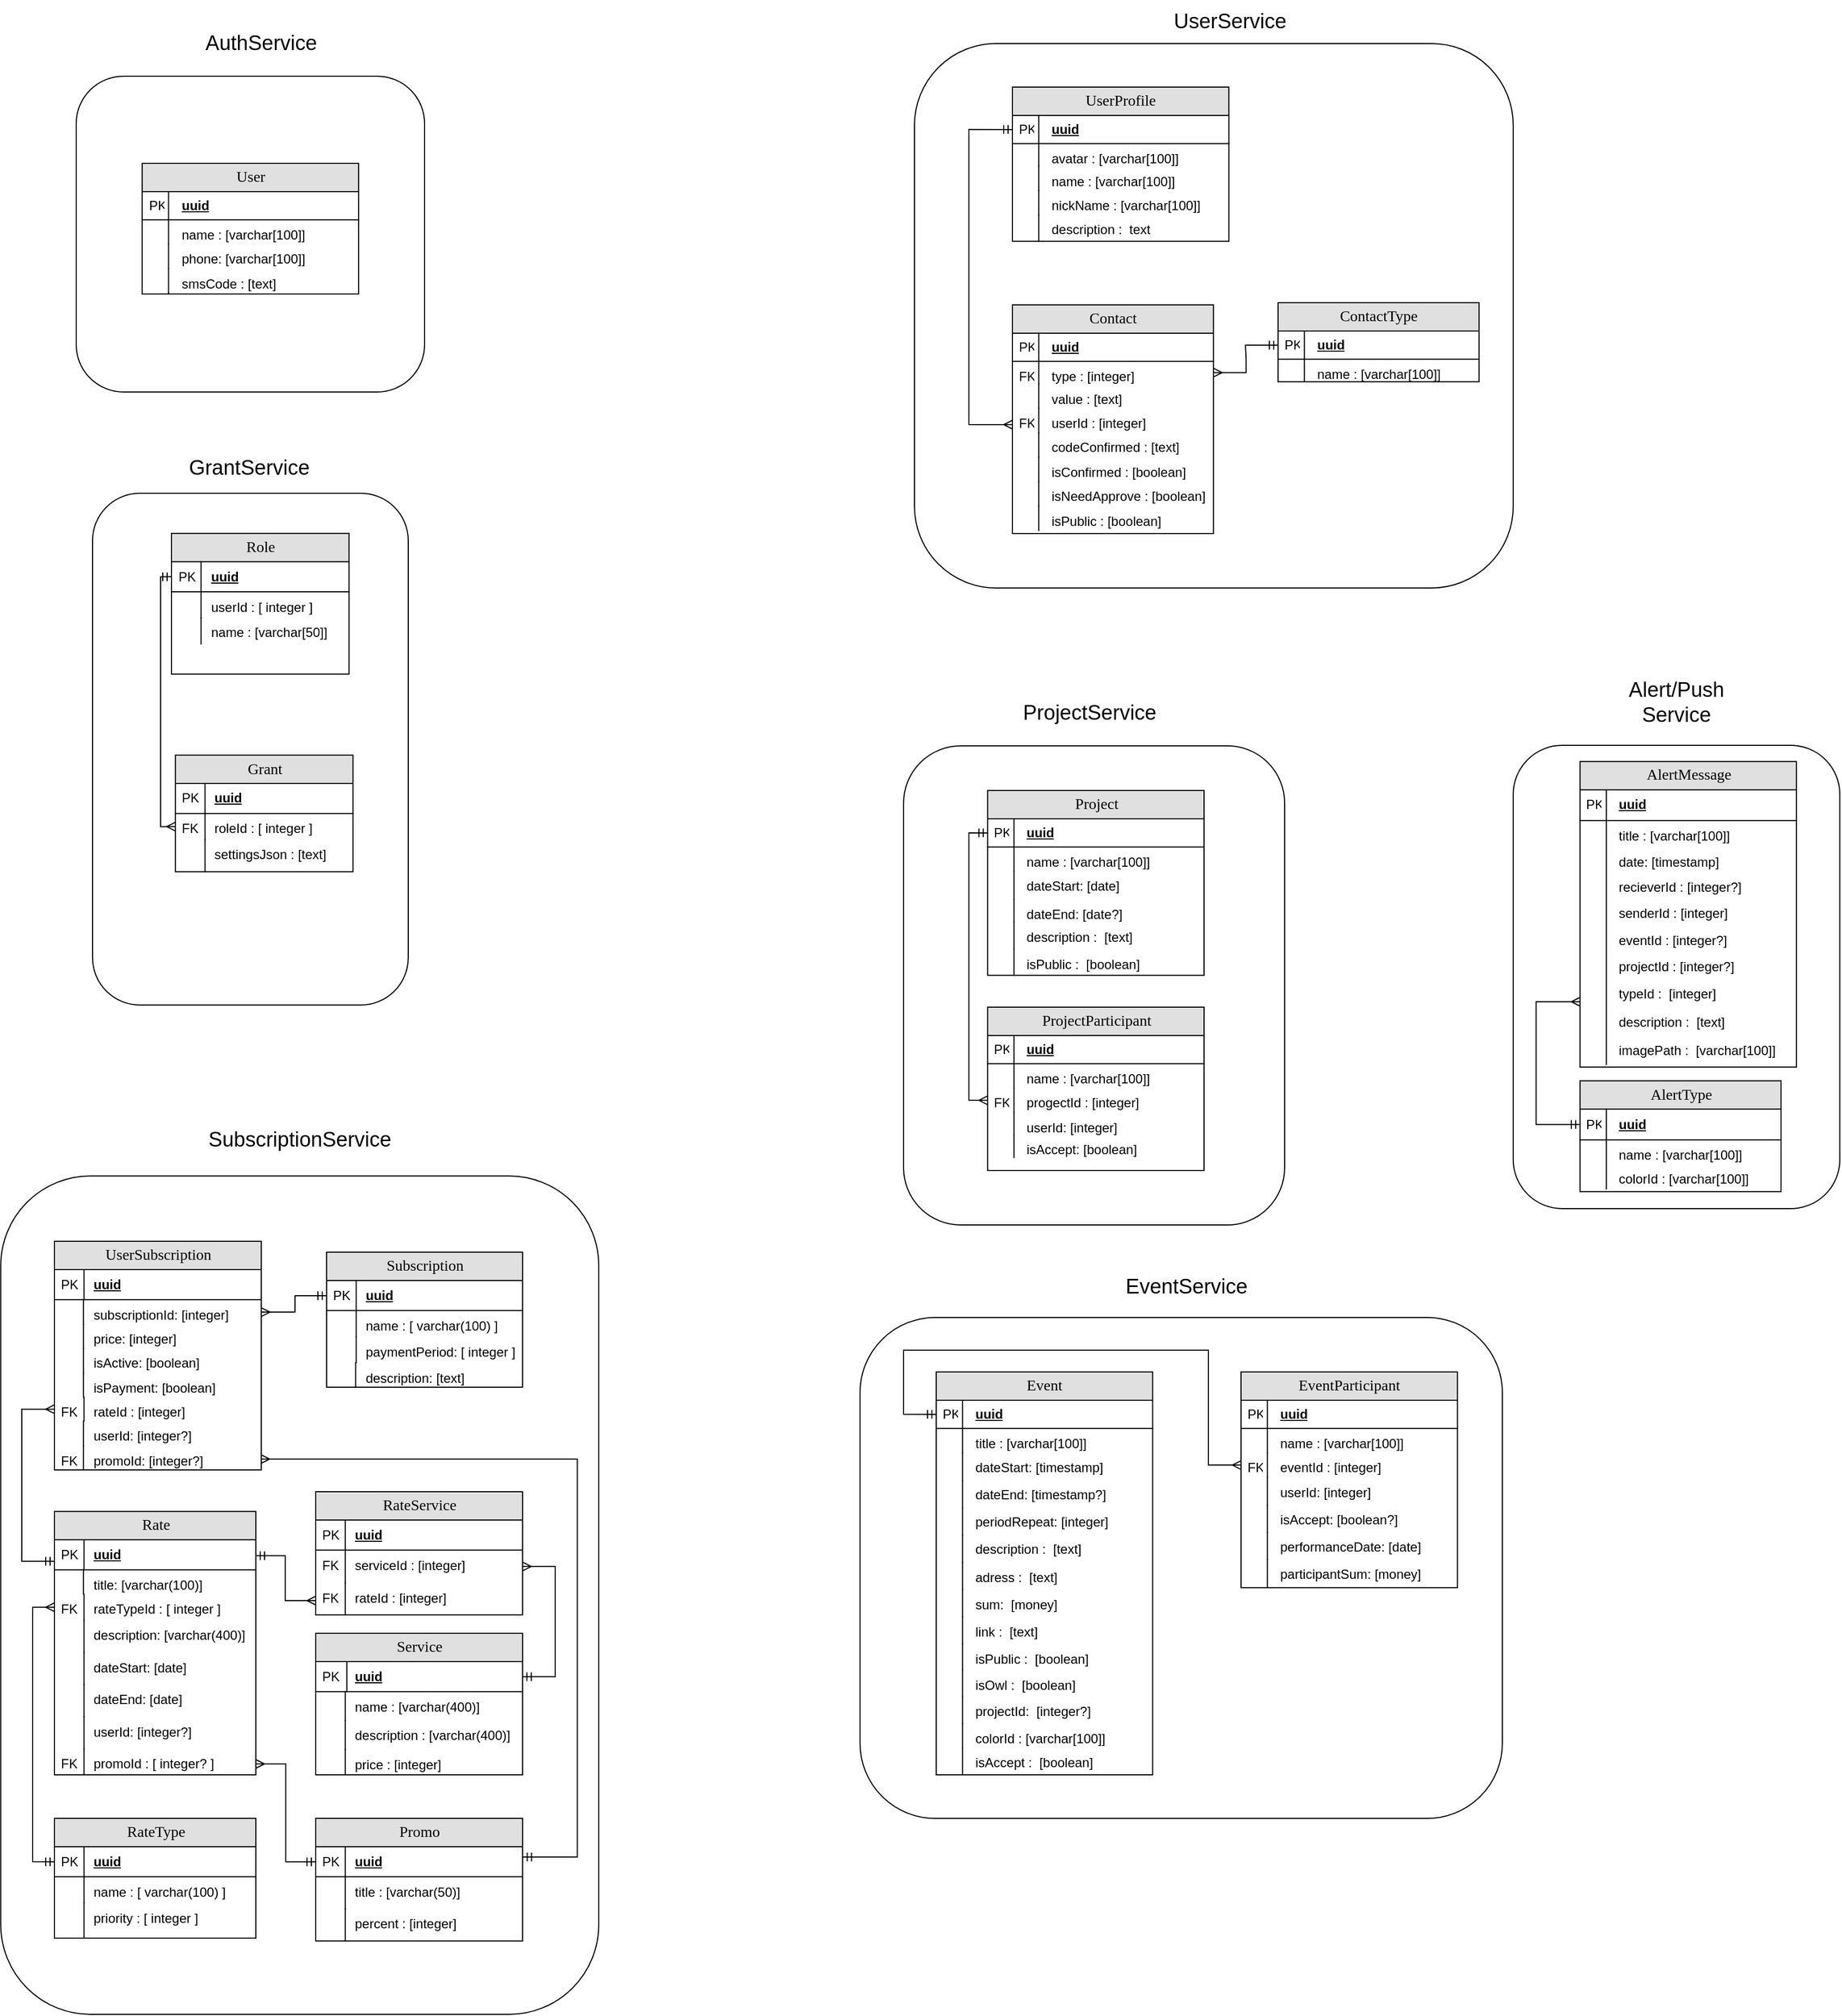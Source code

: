 <mxfile version="24.0.4" type="device">
  <diagram name="Page-1" id="e56a1550-8fbb-45ad-956c-1786394a9013">
    <mxGraphModel dx="3030" dy="506" grid="1" gridSize="10" guides="1" tooltips="1" connect="1" arrows="1" fold="1" page="1" pageScale="1" pageWidth="1100" pageHeight="850" background="none" math="0" shadow="0">
      <root>
        <mxCell id="0" />
        <mxCell id="1" parent="0" />
        <mxCell id="X7PCiMhuvsxaemvFpT4v-47" value="" style="rounded=1;whiteSpace=wrap;html=1;" parent="1" vertex="1">
          <mxGeometry x="20" y="2100" width="590" height="460" as="geometry" />
        </mxCell>
        <mxCell id="l7SfghO-okDRWvEPX847-1" value="&lt;font style=&quot;font-size: 19px;&quot;&gt;GrantService&lt;/font&gt;" style="text;html=1;strokeColor=none;fillColor=none;align=center;verticalAlign=middle;whiteSpace=wrap;rounded=0;" parent="1" vertex="1">
          <mxGeometry x="-611" y="1300" width="140" height="40" as="geometry" />
        </mxCell>
        <mxCell id="l7SfghO-okDRWvEPX847-2" value="" style="group" parent="1" vertex="1" connectable="0">
          <mxGeometry x="-685" y="1343" width="290" height="470" as="geometry" />
        </mxCell>
        <mxCell id="l7SfghO-okDRWvEPX847-3" value="" style="rounded=1;whiteSpace=wrap;html=1;" parent="l7SfghO-okDRWvEPX847-2" vertex="1">
          <mxGeometry width="290" height="470" as="geometry" />
        </mxCell>
        <mxCell id="l7SfghO-okDRWvEPX847-4" value="Role" style="swimlane;html=1;fontStyle=0;childLayout=stackLayout;horizontal=1;startSize=26;fillColor=#e0e0e0;horizontalStack=0;resizeParent=1;resizeLast=0;collapsible=1;marginBottom=0;swimlaneFillColor=#ffffff;align=center;rounded=0;shadow=0;comic=0;labelBackgroundColor=none;strokeWidth=1;fontFamily=Verdana;fontSize=14" parent="l7SfghO-okDRWvEPX847-2" vertex="1">
          <mxGeometry x="72.5" y="36.863" width="163.125" height="129.216" as="geometry" />
        </mxCell>
        <mxCell id="l7SfghO-okDRWvEPX847-21" value="uuid" style="shape=partialRectangle;top=0;left=0;right=0;bottom=1;html=1;align=left;verticalAlign=middle;fillColor=none;spacingLeft=34;spacingRight=4;whiteSpace=wrap;overflow=hidden;rotatable=0;points=[[0,0.5],[1,0.5]];portConstraint=eastwest;dropTarget=0;fontStyle=5;" parent="l7SfghO-okDRWvEPX847-4" vertex="1">
          <mxGeometry y="26" width="163.125" height="27.647" as="geometry" />
        </mxCell>
        <mxCell id="l7SfghO-okDRWvEPX847-22" value="PK" style="shape=partialRectangle;top=0;left=0;bottom=0;html=1;fillColor=none;align=left;verticalAlign=middle;spacingLeft=4;spacingRight=4;whiteSpace=wrap;overflow=hidden;rotatable=0;points=[];portConstraint=eastwest;part=1;" parent="l7SfghO-okDRWvEPX847-21" vertex="1" connectable="0">
          <mxGeometry width="27.188" height="27.647" as="geometry" />
        </mxCell>
        <mxCell id="l7SfghO-okDRWvEPX847-7" value="userId : [ integer ]" style="shape=partialRectangle;top=0;left=0;right=0;bottom=0;html=1;align=left;verticalAlign=top;fillColor=none;spacingLeft=34;spacingRight=4;whiteSpace=wrap;overflow=hidden;rotatable=0;points=[[0,0.5],[1,0.5]];portConstraint=eastwest;dropTarget=0;" parent="l7SfghO-okDRWvEPX847-4" vertex="1">
          <mxGeometry y="53.647" width="163.125" height="23.961" as="geometry" />
        </mxCell>
        <mxCell id="l7SfghO-okDRWvEPX847-8" value="" style="shape=partialRectangle;top=0;left=0;bottom=0;html=1;fillColor=none;align=left;verticalAlign=top;spacingLeft=4;spacingRight=4;whiteSpace=wrap;overflow=hidden;rotatable=0;points=[];portConstraint=eastwest;part=1;" parent="l7SfghO-okDRWvEPX847-7" vertex="1" connectable="0">
          <mxGeometry width="27.188" height="23.961" as="geometry" />
        </mxCell>
        <mxCell id="l7SfghO-okDRWvEPX847-9" value="name : [varchar[50]]" style="shape=partialRectangle;top=0;left=0;right=0;bottom=0;html=1;align=left;verticalAlign=top;fillColor=none;spacingLeft=34;spacingRight=4;whiteSpace=wrap;overflow=hidden;rotatable=0;points=[[0,0.5],[1,0.5]];portConstraint=eastwest;dropTarget=0;" parent="l7SfghO-okDRWvEPX847-4" vertex="1">
          <mxGeometry y="77.608" width="163.125" height="23.961" as="geometry" />
        </mxCell>
        <mxCell id="l7SfghO-okDRWvEPX847-10" value="" style="shape=partialRectangle;top=0;left=0;bottom=0;html=1;fillColor=none;align=left;verticalAlign=top;spacingLeft=4;spacingRight=4;whiteSpace=wrap;overflow=hidden;rotatable=0;points=[];portConstraint=eastwest;part=1;" parent="l7SfghO-okDRWvEPX847-9" vertex="1" connectable="0">
          <mxGeometry width="27.188" height="23.961" as="geometry" />
        </mxCell>
        <mxCell id="l7SfghO-okDRWvEPX847-11" value="Grant" style="swimlane;html=1;fontStyle=0;childLayout=stackLayout;horizontal=1;startSize=26;fillColor=#e0e0e0;horizontalStack=0;resizeParent=1;resizeLast=0;collapsible=1;marginBottom=0;swimlaneFillColor=#ffffff;align=center;rounded=0;shadow=0;comic=0;labelBackgroundColor=none;strokeWidth=1;fontFamily=Verdana;fontSize=14" parent="l7SfghO-okDRWvEPX847-2" vertex="1">
          <mxGeometry x="76.125" y="240.529" width="163.125" height="107.098" as="geometry" />
        </mxCell>
        <mxCell id="l7SfghO-okDRWvEPX847-12" value="uuid" style="shape=partialRectangle;top=0;left=0;right=0;bottom=1;html=1;align=left;verticalAlign=middle;fillColor=none;spacingLeft=34;spacingRight=4;whiteSpace=wrap;overflow=hidden;rotatable=0;points=[[0,0.5],[1,0.5]];portConstraint=eastwest;dropTarget=0;fontStyle=5;" parent="l7SfghO-okDRWvEPX847-11" vertex="1">
          <mxGeometry y="26" width="163.125" height="27.647" as="geometry" />
        </mxCell>
        <mxCell id="l7SfghO-okDRWvEPX847-13" value="PK" style="shape=partialRectangle;top=0;left=0;bottom=0;html=1;fillColor=none;align=left;verticalAlign=middle;spacingLeft=4;spacingRight=4;whiteSpace=wrap;overflow=hidden;rotatable=0;points=[];portConstraint=eastwest;part=1;" parent="l7SfghO-okDRWvEPX847-12" vertex="1" connectable="0">
          <mxGeometry width="27.188" height="27.647" as="geometry" />
        </mxCell>
        <mxCell id="l7SfghO-okDRWvEPX847-14" value="roleId : [ integer ]" style="shape=partialRectangle;top=0;left=0;right=0;bottom=0;html=1;align=left;verticalAlign=top;fillColor=none;spacingLeft=34;spacingRight=4;whiteSpace=wrap;overflow=hidden;rotatable=0;points=[[0,0.5],[1,0.5]];portConstraint=eastwest;dropTarget=0;" parent="l7SfghO-okDRWvEPX847-11" vertex="1">
          <mxGeometry y="53.647" width="163.125" height="23.961" as="geometry" />
        </mxCell>
        <mxCell id="l7SfghO-okDRWvEPX847-15" value="FK" style="shape=partialRectangle;top=0;left=0;bottom=0;html=1;fillColor=none;align=left;verticalAlign=top;spacingLeft=4;spacingRight=4;whiteSpace=wrap;overflow=hidden;rotatable=0;points=[];portConstraint=eastwest;part=1;" parent="l7SfghO-okDRWvEPX847-14" vertex="1" connectable="0">
          <mxGeometry width="27.188" height="23.961" as="geometry" />
        </mxCell>
        <mxCell id="l7SfghO-okDRWvEPX847-16" value="settingsJson : [text]" style="shape=partialRectangle;top=0;left=0;right=0;bottom=0;html=1;align=left;verticalAlign=top;fillColor=none;spacingLeft=34;spacingRight=4;whiteSpace=wrap;overflow=hidden;rotatable=0;points=[[0,0.5],[1,0.5]];portConstraint=eastwest;dropTarget=0;" parent="l7SfghO-okDRWvEPX847-11" vertex="1">
          <mxGeometry y="77.608" width="163.125" height="29.49" as="geometry" />
        </mxCell>
        <mxCell id="l7SfghO-okDRWvEPX847-17" value="" style="shape=partialRectangle;top=0;left=0;bottom=0;html=1;fillColor=none;align=left;verticalAlign=top;spacingLeft=4;spacingRight=4;whiteSpace=wrap;overflow=hidden;rotatable=0;points=[];portConstraint=eastwest;part=1;" parent="l7SfghO-okDRWvEPX847-16" vertex="1" connectable="0">
          <mxGeometry width="27.188" height="29.49" as="geometry" />
        </mxCell>
        <mxCell id="l7SfghO-okDRWvEPX847-18" value="" style="edgeStyle=orthogonalEdgeStyle;fontSize=12;html=1;endArrow=ERmany;startArrow=ERmandOne;rounded=0;entryX=0;entryY=0.5;entryDx=0;entryDy=0;exitX=0;exitY=0.5;exitDx=0;exitDy=0;endFill=0;" parent="l7SfghO-okDRWvEPX847-2" source="l7SfghO-okDRWvEPX847-21" target="l7SfghO-okDRWvEPX847-14" edge="1">
          <mxGeometry width="100" height="100" relative="1" as="geometry">
            <mxPoint x="-54.375" y="111" as="sourcePoint" />
            <mxPoint x="-87" y="360" as="targetPoint" />
          </mxGeometry>
        </mxCell>
        <mxCell id="l7SfghO-okDRWvEPX847-23" value="" style="rounded=1;whiteSpace=wrap;html=1;" parent="1" vertex="1">
          <mxGeometry x="-700" y="960" width="320" height="290" as="geometry" />
        </mxCell>
        <mxCell id="l7SfghO-okDRWvEPX847-33" value="&lt;font style=&quot;font-size: 19px;&quot;&gt;AuthService&lt;/font&gt;" style="text;html=1;strokeColor=none;fillColor=none;align=center;verticalAlign=middle;whiteSpace=wrap;rounded=0;" parent="1" vertex="1">
          <mxGeometry x="-580" y="910" width="100" height="40" as="geometry" />
        </mxCell>
        <mxCell id="l7SfghO-okDRWvEPX847-62" value="User" style="swimlane;html=1;fontStyle=0;childLayout=stackLayout;horizontal=1;startSize=26;fillColor=#e0e0e0;horizontalStack=0;resizeParent=1;resizeLast=0;collapsible=1;marginBottom=0;swimlaneFillColor=#ffffff;align=center;rounded=0;shadow=0;comic=0;labelBackgroundColor=none;strokeWidth=1;fontFamily=Verdana;fontSize=14" parent="1" vertex="1">
          <mxGeometry x="-639.4" y="1040" width="198.79" height="120" as="geometry" />
        </mxCell>
        <mxCell id="l7SfghO-okDRWvEPX847-63" value="uuid" style="shape=partialRectangle;top=0;left=0;right=0;bottom=1;html=1;align=left;verticalAlign=middle;fillColor=none;spacingLeft=34;spacingRight=4;whiteSpace=wrap;overflow=hidden;rotatable=0;points=[[0,0.5],[1,0.5]];portConstraint=eastwest;dropTarget=0;fontStyle=5;" parent="l7SfghO-okDRWvEPX847-62" vertex="1">
          <mxGeometry y="26" width="198.79" height="25.882" as="geometry" />
        </mxCell>
        <mxCell id="l7SfghO-okDRWvEPX847-64" value="PK" style="shape=partialRectangle;top=0;left=0;bottom=0;html=1;fillColor=none;align=left;verticalAlign=middle;spacingLeft=4;spacingRight=4;whiteSpace=wrap;overflow=hidden;rotatable=0;points=[];portConstraint=eastwest;part=1;" parent="l7SfghO-okDRWvEPX847-63" vertex="1" connectable="0">
          <mxGeometry width="24.174" height="25.882" as="geometry" />
        </mxCell>
        <mxCell id="l7SfghO-okDRWvEPX847-67" value="name : [varchar[100]]" style="shape=partialRectangle;top=0;left=0;right=0;bottom=0;html=1;align=left;verticalAlign=top;fillColor=none;spacingLeft=34;spacingRight=4;whiteSpace=wrap;overflow=hidden;rotatable=0;points=[[0,0.5],[1,0.5]];portConstraint=eastwest;dropTarget=0;" parent="l7SfghO-okDRWvEPX847-62" vertex="1">
          <mxGeometry y="51.882" width="198.79" height="22.431" as="geometry" />
        </mxCell>
        <mxCell id="l7SfghO-okDRWvEPX847-68" value="" style="shape=partialRectangle;top=0;left=0;bottom=0;html=1;fillColor=none;align=left;verticalAlign=top;spacingLeft=4;spacingRight=4;whiteSpace=wrap;overflow=hidden;rotatable=0;points=[];portConstraint=eastwest;part=1;" parent="l7SfghO-okDRWvEPX847-67" vertex="1" connectable="0">
          <mxGeometry width="24.174" height="22.431" as="geometry" />
        </mxCell>
        <mxCell id="l7SfghO-okDRWvEPX847-69" value="phone: [varchar[100]]" style="shape=partialRectangle;top=0;left=0;right=0;bottom=0;html=1;align=left;verticalAlign=top;fillColor=none;spacingLeft=34;spacingRight=4;whiteSpace=wrap;overflow=hidden;rotatable=0;points=[[0,0.5],[1,0.5]];portConstraint=eastwest;dropTarget=0;" parent="l7SfghO-okDRWvEPX847-62" vertex="1">
          <mxGeometry y="74.314" width="198.79" height="22.431" as="geometry" />
        </mxCell>
        <mxCell id="l7SfghO-okDRWvEPX847-70" value="" style="shape=partialRectangle;top=0;left=0;bottom=0;html=1;fillColor=none;align=left;verticalAlign=top;spacingLeft=4;spacingRight=4;whiteSpace=wrap;overflow=hidden;rotatable=0;points=[];portConstraint=eastwest;part=1;" parent="l7SfghO-okDRWvEPX847-69" vertex="1" connectable="0">
          <mxGeometry width="24.174" height="22.431" as="geometry" />
        </mxCell>
        <mxCell id="l7SfghO-okDRWvEPX847-147" value="smsCode : [text]" style="shape=partialRectangle;top=0;left=0;right=0;bottom=0;html=1;align=left;verticalAlign=top;fillColor=none;spacingLeft=34;spacingRight=4;whiteSpace=wrap;overflow=hidden;rotatable=0;points=[[0,0.5],[1,0.5]];portConstraint=eastwest;dropTarget=0;" parent="l7SfghO-okDRWvEPX847-62" vertex="1">
          <mxGeometry y="96.745" width="198.79" height="22.431" as="geometry" />
        </mxCell>
        <mxCell id="l7SfghO-okDRWvEPX847-148" value="" style="shape=partialRectangle;top=0;left=0;bottom=0;html=1;fillColor=none;align=left;verticalAlign=top;spacingLeft=4;spacingRight=4;whiteSpace=wrap;overflow=hidden;rotatable=0;points=[];portConstraint=eastwest;part=1;" parent="l7SfghO-okDRWvEPX847-147" vertex="1" connectable="0">
          <mxGeometry width="24.174" height="22.431" as="geometry" />
        </mxCell>
        <mxCell id="l7SfghO-okDRWvEPX847-71" value="" style="shape=partialRectangle;top=0;left=0;right=0;bottom=0;html=1;align=left;verticalAlign=top;fillColor=none;spacingLeft=34;spacingRight=4;whiteSpace=wrap;overflow=hidden;rotatable=0;points=[[0,0.5],[1,0.5]];portConstraint=eastwest;dropTarget=0;" parent="l7SfghO-okDRWvEPX847-62" vertex="1">
          <mxGeometry y="119.176" width="198.79" height="0.12" as="geometry" />
        </mxCell>
        <mxCell id="l7SfghO-okDRWvEPX847-72" value="" style="shape=partialRectangle;top=0;left=0;bottom=0;html=1;fillColor=none;align=left;verticalAlign=top;spacingLeft=4;spacingRight=4;whiteSpace=wrap;overflow=hidden;rotatable=0;points=[];portConstraint=eastwest;part=1;" parent="l7SfghO-okDRWvEPX847-71" vertex="1" connectable="0">
          <mxGeometry width="24.174" height="0.12" as="geometry" />
        </mxCell>
        <mxCell id="X7PCiMhuvsxaemvFpT4v-1" value="" style="group" parent="1" vertex="1" connectable="0">
          <mxGeometry x="620" y="1520" width="300" height="480" as="geometry" />
        </mxCell>
        <mxCell id="l7SfghO-okDRWvEPX847-74" value="" style="rounded=1;whiteSpace=wrap;html=1;" parent="X7PCiMhuvsxaemvFpT4v-1" vertex="1">
          <mxGeometry y="54.545" width="300" height="425.455" as="geometry" />
        </mxCell>
        <mxCell id="l7SfghO-okDRWvEPX847-111" value="Alert/Push Service" style="text;html=1;strokeColor=none;fillColor=none;align=center;verticalAlign=middle;whiteSpace=wrap;rounded=0;fontSize=19;" parent="X7PCiMhuvsxaemvFpT4v-1" vertex="1">
          <mxGeometry x="88.18" y="-7" width="123.64" height="43.636" as="geometry" />
        </mxCell>
        <mxCell id="l7SfghO-okDRWvEPX847-112" value="AlertMessage" style="swimlane;html=1;fontStyle=0;childLayout=stackLayout;horizontal=1;startSize=26;fillColor=#e0e0e0;horizontalStack=0;resizeParent=1;resizeLast=0;collapsible=1;marginBottom=0;swimlaneFillColor=#ffffff;align=center;rounded=0;shadow=0;comic=0;labelBackgroundColor=none;strokeWidth=1;fontFamily=Verdana;fontSize=14" parent="X7PCiMhuvsxaemvFpT4v-1" vertex="1">
          <mxGeometry x="61.35" y="69.364" width="198.79" height="280.599" as="geometry" />
        </mxCell>
        <mxCell id="l7SfghO-okDRWvEPX847-113" value="uuid" style="shape=partialRectangle;top=0;left=0;right=0;bottom=1;html=1;align=left;verticalAlign=middle;fillColor=none;spacingLeft=34;spacingRight=4;whiteSpace=wrap;overflow=hidden;rotatable=0;points=[[0,0.5],[1,0.5]];portConstraint=eastwest;dropTarget=0;fontStyle=5;" parent="l7SfghO-okDRWvEPX847-112" vertex="1">
          <mxGeometry y="26" width="198.79" height="28.235" as="geometry" />
        </mxCell>
        <mxCell id="l7SfghO-okDRWvEPX847-114" value="PK" style="shape=partialRectangle;top=0;left=0;bottom=0;html=1;fillColor=none;align=left;verticalAlign=middle;spacingLeft=4;spacingRight=4;whiteSpace=wrap;overflow=hidden;rotatable=0;points=[];portConstraint=eastwest;part=1;" parent="l7SfghO-okDRWvEPX847-113" vertex="1" connectable="0">
          <mxGeometry width="24.174" height="28.235" as="geometry" />
        </mxCell>
        <mxCell id="l7SfghO-okDRWvEPX847-115" value="title : [varchar[100]]" style="shape=partialRectangle;top=0;left=0;right=0;bottom=0;html=1;align=left;verticalAlign=top;fillColor=none;spacingLeft=34;spacingRight=4;whiteSpace=wrap;overflow=hidden;rotatable=0;points=[[0,0.5],[1,0.5]];portConstraint=eastwest;dropTarget=0;" parent="l7SfghO-okDRWvEPX847-112" vertex="1">
          <mxGeometry y="54.235" width="198.79" height="24.471" as="geometry" />
        </mxCell>
        <mxCell id="l7SfghO-okDRWvEPX847-116" value="" style="shape=partialRectangle;top=0;left=0;bottom=0;html=1;fillColor=none;align=left;verticalAlign=top;spacingLeft=4;spacingRight=4;whiteSpace=wrap;overflow=hidden;rotatable=0;points=[];portConstraint=eastwest;part=1;" parent="l7SfghO-okDRWvEPX847-115" vertex="1" connectable="0">
          <mxGeometry width="24.174" height="24.471" as="geometry" />
        </mxCell>
        <mxCell id="l7SfghO-okDRWvEPX847-117" value="date: [timestamp]" style="shape=partialRectangle;top=0;left=0;right=0;bottom=0;html=1;align=left;verticalAlign=top;fillColor=none;spacingLeft=34;spacingRight=4;whiteSpace=wrap;overflow=hidden;rotatable=0;points=[[0,0.5],[1,0.5]];portConstraint=eastwest;dropTarget=0;" parent="l7SfghO-okDRWvEPX847-112" vertex="1">
          <mxGeometry y="78.706" width="198.79" height="22.588" as="geometry" />
        </mxCell>
        <mxCell id="l7SfghO-okDRWvEPX847-118" value="" style="shape=partialRectangle;top=0;left=0;bottom=0;html=1;fillColor=none;align=left;verticalAlign=top;spacingLeft=4;spacingRight=4;whiteSpace=wrap;overflow=hidden;rotatable=0;points=[];portConstraint=eastwest;part=1;" parent="l7SfghO-okDRWvEPX847-117" vertex="1" connectable="0">
          <mxGeometry width="24.174" height="22.588" as="geometry" />
        </mxCell>
        <mxCell id="l7SfghO-okDRWvEPX847-129" value="recieverId : [integer?]" style="shape=partialRectangle;top=0;left=0;right=0;bottom=0;html=1;align=left;verticalAlign=top;fillColor=none;spacingLeft=34;spacingRight=4;whiteSpace=wrap;overflow=hidden;rotatable=0;points=[[0,0.5],[1,0.5]];portConstraint=eastwest;dropTarget=0;" parent="l7SfghO-okDRWvEPX847-112" vertex="1">
          <mxGeometry y="101.294" width="198.79" height="24.471" as="geometry" />
        </mxCell>
        <mxCell id="l7SfghO-okDRWvEPX847-130" value="" style="shape=partialRectangle;top=0;left=0;bottom=0;html=1;fillColor=none;align=left;verticalAlign=top;spacingLeft=4;spacingRight=4;whiteSpace=wrap;overflow=hidden;rotatable=0;points=[];portConstraint=eastwest;part=1;" parent="l7SfghO-okDRWvEPX847-129" vertex="1" connectable="0">
          <mxGeometry width="24.174" height="24.471" as="geometry" />
        </mxCell>
        <mxCell id="l7SfghO-okDRWvEPX847-131" value="senderId : [integer]" style="shape=partialRectangle;top=0;left=0;right=0;bottom=0;html=1;align=left;verticalAlign=top;fillColor=none;spacingLeft=34;spacingRight=4;whiteSpace=wrap;overflow=hidden;rotatable=0;points=[[0,0.5],[1,0.5]];portConstraint=eastwest;dropTarget=0;" parent="l7SfghO-okDRWvEPX847-112" vertex="1">
          <mxGeometry y="125.765" width="198.79" height="24.471" as="geometry" />
        </mxCell>
        <mxCell id="l7SfghO-okDRWvEPX847-132" value="" style="shape=partialRectangle;top=0;left=0;bottom=0;html=1;fillColor=none;align=left;verticalAlign=top;spacingLeft=4;spacingRight=4;whiteSpace=wrap;overflow=hidden;rotatable=0;points=[];portConstraint=eastwest;part=1;" parent="l7SfghO-okDRWvEPX847-131" vertex="1" connectable="0">
          <mxGeometry width="24.174" height="24.471" as="geometry" />
        </mxCell>
        <mxCell id="l7SfghO-okDRWvEPX847-143" value="eventId : [integer?]&amp;nbsp; &amp;nbsp; &amp;nbsp; &amp;nbsp; &amp;nbsp;&amp;nbsp;" style="shape=partialRectangle;top=0;left=0;right=0;bottom=0;html=1;align=left;verticalAlign=top;fillColor=none;spacingLeft=34;spacingRight=4;whiteSpace=wrap;overflow=hidden;rotatable=0;points=[[0,0.5],[1,0.5]];portConstraint=eastwest;dropTarget=0;" parent="l7SfghO-okDRWvEPX847-112" vertex="1">
          <mxGeometry y="150.235" width="198.79" height="24.471" as="geometry" />
        </mxCell>
        <mxCell id="l7SfghO-okDRWvEPX847-144" value="" style="shape=partialRectangle;top=0;left=0;bottom=0;html=1;fillColor=none;align=left;verticalAlign=top;spacingLeft=4;spacingRight=4;whiteSpace=wrap;overflow=hidden;rotatable=0;points=[];portConstraint=eastwest;part=1;" parent="l7SfghO-okDRWvEPX847-143" vertex="1" connectable="0">
          <mxGeometry width="24.174" height="24.471" as="geometry" />
        </mxCell>
        <mxCell id="9Ztjluix7jG3dmbdkbWK-1" value="projectId : [integer?]&amp;nbsp; &amp;nbsp; &amp;nbsp; &amp;nbsp; &amp;nbsp;&amp;nbsp;" style="shape=partialRectangle;top=0;left=0;right=0;bottom=0;html=1;align=left;verticalAlign=top;fillColor=none;spacingLeft=34;spacingRight=4;whiteSpace=wrap;overflow=hidden;rotatable=0;points=[[0,0.5],[1,0.5]];portConstraint=eastwest;dropTarget=0;" parent="l7SfghO-okDRWvEPX847-112" vertex="1">
          <mxGeometry y="174.706" width="198.79" height="24.471" as="geometry" />
        </mxCell>
        <mxCell id="9Ztjluix7jG3dmbdkbWK-2" value="" style="shape=partialRectangle;top=0;left=0;bottom=0;html=1;fillColor=none;align=left;verticalAlign=top;spacingLeft=4;spacingRight=4;whiteSpace=wrap;overflow=hidden;rotatable=0;points=[];portConstraint=eastwest;part=1;" parent="9Ztjluix7jG3dmbdkbWK-1" vertex="1" connectable="0">
          <mxGeometry width="24.174" height="24.471" as="geometry" />
        </mxCell>
        <mxCell id="l7SfghO-okDRWvEPX847-121" value="typeId :&amp;nbsp; [integer]" style="shape=partialRectangle;top=0;left=0;right=0;bottom=0;html=1;align=left;verticalAlign=top;fillColor=none;spacingLeft=34;spacingRight=4;whiteSpace=wrap;overflow=hidden;rotatable=0;points=[[0,0.5],[1,0.5]];portConstraint=eastwest;dropTarget=0;" parent="l7SfghO-okDRWvEPX847-112" vertex="1">
          <mxGeometry y="199.176" width="198.79" height="26.353" as="geometry" />
        </mxCell>
        <mxCell id="l7SfghO-okDRWvEPX847-122" value="" style="shape=partialRectangle;top=0;left=0;bottom=0;html=1;fillColor=none;align=left;verticalAlign=top;spacingLeft=4;spacingRight=4;whiteSpace=wrap;overflow=hidden;rotatable=0;points=[];portConstraint=eastwest;part=1;" parent="l7SfghO-okDRWvEPX847-121" vertex="1" connectable="0">
          <mxGeometry width="24.174" height="26.353" as="geometry" />
        </mxCell>
        <mxCell id="l7SfghO-okDRWvEPX847-133" value="description :&amp;nbsp; [text]" style="shape=partialRectangle;top=0;left=0;right=0;bottom=0;html=1;align=left;verticalAlign=top;fillColor=none;spacingLeft=34;spacingRight=4;whiteSpace=wrap;overflow=hidden;rotatable=0;points=[[0,0.5],[1,0.5]];portConstraint=eastwest;dropTarget=0;" parent="l7SfghO-okDRWvEPX847-112" vertex="1">
          <mxGeometry y="225.529" width="198.79" height="26.353" as="geometry" />
        </mxCell>
        <mxCell id="l7SfghO-okDRWvEPX847-134" value="" style="shape=partialRectangle;top=0;left=0;bottom=0;html=1;fillColor=none;align=left;verticalAlign=top;spacingLeft=4;spacingRight=4;whiteSpace=wrap;overflow=hidden;rotatable=0;points=[];portConstraint=eastwest;part=1;" parent="l7SfghO-okDRWvEPX847-133" vertex="1" connectable="0">
          <mxGeometry width="24.174" height="26.353" as="geometry" />
        </mxCell>
        <mxCell id="mlm1yMtx37LW7xypugiZ-1" value="imagePath :&amp;nbsp; [varchar[100]]" style="shape=partialRectangle;top=0;left=0;right=0;bottom=0;html=1;align=left;verticalAlign=top;fillColor=none;spacingLeft=34;spacingRight=4;whiteSpace=wrap;overflow=hidden;rotatable=0;points=[[0,0.5],[1,0.5]];portConstraint=eastwest;dropTarget=0;" parent="l7SfghO-okDRWvEPX847-112" vertex="1">
          <mxGeometry y="251.882" width="198.79" height="26.353" as="geometry" />
        </mxCell>
        <mxCell id="mlm1yMtx37LW7xypugiZ-2" value="" style="shape=partialRectangle;top=0;left=0;bottom=0;html=1;fillColor=none;align=left;verticalAlign=top;spacingLeft=4;spacingRight=4;whiteSpace=wrap;overflow=hidden;rotatable=0;points=[];portConstraint=eastwest;part=1;" parent="mlm1yMtx37LW7xypugiZ-1" vertex="1" connectable="0">
          <mxGeometry width="24.174" height="26.353" as="geometry" />
        </mxCell>
        <mxCell id="l7SfghO-okDRWvEPX847-135" value="AlertType" style="swimlane;html=1;fontStyle=0;childLayout=stackLayout;horizontal=1;startSize=26;fillColor=#e0e0e0;horizontalStack=0;resizeParent=1;resizeLast=0;collapsible=1;marginBottom=0;swimlaneFillColor=#ffffff;align=center;rounded=0;shadow=0;comic=0;labelBackgroundColor=none;strokeWidth=1;fontFamily=Verdana;fontSize=14" parent="X7PCiMhuvsxaemvFpT4v-1" vertex="1">
          <mxGeometry x="61.35" y="362.593" width="184.64" height="101.775" as="geometry" />
        </mxCell>
        <mxCell id="l7SfghO-okDRWvEPX847-136" value="uuid" style="shape=partialRectangle;top=0;left=0;right=0;bottom=1;html=1;align=left;verticalAlign=middle;fillColor=none;spacingLeft=34;spacingRight=4;whiteSpace=wrap;overflow=hidden;rotatable=0;points=[[0,0.5],[1,0.5]];portConstraint=eastwest;dropTarget=0;fontStyle=5;" parent="l7SfghO-okDRWvEPX847-135" vertex="1">
          <mxGeometry y="26" width="184.64" height="28.235" as="geometry" />
        </mxCell>
        <mxCell id="l7SfghO-okDRWvEPX847-137" value="PK" style="shape=partialRectangle;top=0;left=0;bottom=0;html=1;fillColor=none;align=left;verticalAlign=middle;spacingLeft=4;spacingRight=4;whiteSpace=wrap;overflow=hidden;rotatable=0;points=[];portConstraint=eastwest;part=1;" parent="l7SfghO-okDRWvEPX847-136" vertex="1" connectable="0">
          <mxGeometry width="24.174" height="28.235" as="geometry" />
        </mxCell>
        <mxCell id="l7SfghO-okDRWvEPX847-138" value="name : [varchar[100]]" style="shape=partialRectangle;top=0;left=0;right=0;bottom=0;html=1;align=left;verticalAlign=top;fillColor=none;spacingLeft=34;spacingRight=4;whiteSpace=wrap;overflow=hidden;rotatable=0;points=[[0,0.5],[1,0.5]];portConstraint=eastwest;dropTarget=0;" parent="l7SfghO-okDRWvEPX847-135" vertex="1">
          <mxGeometry y="54.235" width="184.64" height="22.588" as="geometry" />
        </mxCell>
        <mxCell id="l7SfghO-okDRWvEPX847-139" value="" style="shape=partialRectangle;top=0;left=0;bottom=0;html=1;fillColor=none;align=left;verticalAlign=top;spacingLeft=4;spacingRight=4;whiteSpace=wrap;overflow=hidden;rotatable=0;points=[];portConstraint=eastwest;part=1;" parent="l7SfghO-okDRWvEPX847-138" vertex="1" connectable="0">
          <mxGeometry width="24.174" height="22.588" as="geometry" />
        </mxCell>
        <mxCell id="X7PCiMhuvsxaemvFpT4v-45" value="colorId : [varchar[100]]" style="shape=partialRectangle;top=0;left=0;right=0;bottom=0;html=1;align=left;verticalAlign=top;fillColor=none;spacingLeft=34;spacingRight=4;whiteSpace=wrap;overflow=hidden;rotatable=0;points=[[0,0.5],[1,0.5]];portConstraint=eastwest;dropTarget=0;" parent="l7SfghO-okDRWvEPX847-135" vertex="1">
          <mxGeometry y="76.824" width="184.64" height="22.588" as="geometry" />
        </mxCell>
        <mxCell id="X7PCiMhuvsxaemvFpT4v-46" value="" style="shape=partialRectangle;top=0;left=0;bottom=0;html=1;fillColor=none;align=left;verticalAlign=top;spacingLeft=4;spacingRight=4;whiteSpace=wrap;overflow=hidden;rotatable=0;points=[];portConstraint=eastwest;part=1;" parent="X7PCiMhuvsxaemvFpT4v-45" vertex="1" connectable="0">
          <mxGeometry width="24.174" height="22.588" as="geometry" />
        </mxCell>
        <mxCell id="l7SfghO-okDRWvEPX847-140" value="" style="edgeStyle=orthogonalEdgeStyle;fontSize=12;html=1;endArrow=ERmany;startArrow=ERmandOne;rounded=0;exitX=0;exitY=0.5;exitDx=0;exitDy=0;endFill=0;startFill=0;" parent="X7PCiMhuvsxaemvFpT4v-1" source="l7SfghO-okDRWvEPX847-136" target="l7SfghO-okDRWvEPX847-121" edge="1">
          <mxGeometry width="100" height="100" relative="1" as="geometry">
            <mxPoint x="49.99" y="401.881" as="sourcePoint" />
            <mxPoint x="50" y="295.353" as="targetPoint" />
            <Array as="points">
              <mxPoint x="61" y="402" />
              <mxPoint x="21" y="402" />
              <mxPoint x="21" y="290" />
            </Array>
          </mxGeometry>
        </mxCell>
        <mxCell id="X7PCiMhuvsxaemvFpT4v-2" value="" style="group" parent="1" vertex="1" connectable="0">
          <mxGeometry x="60" y="1525" width="350" height="490" as="geometry" />
        </mxCell>
        <mxCell id="l7SfghO-okDRWvEPX847-73" value="" style="rounded=1;whiteSpace=wrap;html=1;" parent="X7PCiMhuvsxaemvFpT4v-2" vertex="1">
          <mxGeometry y="50" width="350" height="440" as="geometry" />
        </mxCell>
        <mxCell id="l7SfghO-okDRWvEPX847-76" value="&lt;font style=&quot;font-size: 19px;&quot;&gt;ProjectService&lt;/font&gt;" style="text;html=1;strokeColor=none;fillColor=none;align=center;verticalAlign=middle;whiteSpace=wrap;rounded=0;" parent="X7PCiMhuvsxaemvFpT4v-2" vertex="1">
          <mxGeometry x="101" y="5" width="140" height="30" as="geometry" />
        </mxCell>
        <mxCell id="l7SfghO-okDRWvEPX847-77" value="Project" style="swimlane;html=1;fontStyle=0;childLayout=stackLayout;horizontal=1;startSize=26;fillColor=#e0e0e0;horizontalStack=0;resizeParent=1;resizeLast=0;collapsible=1;marginBottom=0;swimlaneFillColor=#ffffff;align=center;rounded=0;shadow=0;comic=0;labelBackgroundColor=none;strokeWidth=1;fontFamily=Verdana;fontSize=14" parent="X7PCiMhuvsxaemvFpT4v-2" vertex="1">
          <mxGeometry x="77.21" y="91" width="198.79" height="169.736" as="geometry" />
        </mxCell>
        <mxCell id="l7SfghO-okDRWvEPX847-78" value="uuid" style="shape=partialRectangle;top=0;left=0;right=0;bottom=1;html=1;align=left;verticalAlign=middle;fillColor=none;spacingLeft=34;spacingRight=4;whiteSpace=wrap;overflow=hidden;rotatable=0;points=[[0,0.5],[1,0.5]];portConstraint=eastwest;dropTarget=0;fontStyle=5;" parent="l7SfghO-okDRWvEPX847-77" vertex="1">
          <mxGeometry y="26" width="198.79" height="25.882" as="geometry" />
        </mxCell>
        <mxCell id="l7SfghO-okDRWvEPX847-79" value="PK" style="shape=partialRectangle;top=0;left=0;bottom=0;html=1;fillColor=none;align=left;verticalAlign=middle;spacingLeft=4;spacingRight=4;whiteSpace=wrap;overflow=hidden;rotatable=0;points=[];portConstraint=eastwest;part=1;" parent="l7SfghO-okDRWvEPX847-78" vertex="1" connectable="0">
          <mxGeometry width="24.174" height="25.882" as="geometry" />
        </mxCell>
        <mxCell id="l7SfghO-okDRWvEPX847-82" value="name : [varchar[100]]" style="shape=partialRectangle;top=0;left=0;right=0;bottom=0;html=1;align=left;verticalAlign=top;fillColor=none;spacingLeft=34;spacingRight=4;whiteSpace=wrap;overflow=hidden;rotatable=0;points=[[0,0.5],[1,0.5]];portConstraint=eastwest;dropTarget=0;" parent="l7SfghO-okDRWvEPX847-77" vertex="1">
          <mxGeometry y="51.882" width="198.79" height="22.431" as="geometry" />
        </mxCell>
        <mxCell id="l7SfghO-okDRWvEPX847-83" value="" style="shape=partialRectangle;top=0;left=0;bottom=0;html=1;fillColor=none;align=left;verticalAlign=top;spacingLeft=4;spacingRight=4;whiteSpace=wrap;overflow=hidden;rotatable=0;points=[];portConstraint=eastwest;part=1;" parent="l7SfghO-okDRWvEPX847-82" vertex="1" connectable="0">
          <mxGeometry width="24.174" height="22.431" as="geometry" />
        </mxCell>
        <mxCell id="l7SfghO-okDRWvEPX847-80" value="dateStart: [date]&lt;br&gt;" style="shape=partialRectangle;top=0;left=0;right=0;bottom=0;html=1;align=left;verticalAlign=top;fillColor=none;spacingLeft=34;spacingRight=4;whiteSpace=wrap;overflow=hidden;rotatable=0;points=[[0,0.5],[1,0.5]];portConstraint=eastwest;dropTarget=0;" parent="l7SfghO-okDRWvEPX847-77" vertex="1">
          <mxGeometry y="74.314" width="198.79" height="25.69" as="geometry" />
        </mxCell>
        <mxCell id="l7SfghO-okDRWvEPX847-81" value="" style="shape=partialRectangle;top=0;left=0;bottom=0;html=1;fillColor=none;align=left;verticalAlign=top;spacingLeft=4;spacingRight=4;whiteSpace=wrap;overflow=hidden;rotatable=0;points=[];portConstraint=eastwest;part=1;" parent="l7SfghO-okDRWvEPX847-80" vertex="1" connectable="0">
          <mxGeometry width="24.174" height="25.69" as="geometry" />
        </mxCell>
        <mxCell id="l7SfghO-okDRWvEPX847-88" value="dateEnd: [date?]&amp;nbsp;&lt;span style=&quot;white-space: pre;&quot;&gt;&#x9;&lt;/span&gt;&amp;nbsp; &amp;nbsp;&amp;nbsp;" style="shape=partialRectangle;top=0;left=0;right=0;bottom=0;html=1;align=left;verticalAlign=top;fillColor=none;spacingLeft=34;spacingRight=4;whiteSpace=wrap;overflow=hidden;rotatable=0;points=[[0,0.5],[1,0.5]];portConstraint=eastwest;dropTarget=0;" parent="l7SfghO-okDRWvEPX847-77" vertex="1">
          <mxGeometry y="100.004" width="198.79" height="20.706" as="geometry" />
        </mxCell>
        <mxCell id="l7SfghO-okDRWvEPX847-89" value="" style="shape=partialRectangle;top=0;left=0;bottom=0;html=1;fillColor=none;align=left;verticalAlign=top;spacingLeft=4;spacingRight=4;whiteSpace=wrap;overflow=hidden;rotatable=0;points=[];portConstraint=eastwest;part=1;" parent="l7SfghO-okDRWvEPX847-88" vertex="1" connectable="0">
          <mxGeometry width="24.174" height="20.706" as="geometry" />
        </mxCell>
        <mxCell id="l7SfghO-okDRWvEPX847-86" value="description :&amp;nbsp; [text]" style="shape=partialRectangle;top=0;left=0;right=0;bottom=0;html=1;align=left;verticalAlign=top;fillColor=none;spacingLeft=34;spacingRight=4;whiteSpace=wrap;overflow=hidden;rotatable=0;points=[[0,0.5],[1,0.5]];portConstraint=eastwest;dropTarget=0;" parent="l7SfghO-okDRWvEPX847-77" vertex="1">
          <mxGeometry y="120.71" width="198.79" height="24.87" as="geometry" />
        </mxCell>
        <mxCell id="l7SfghO-okDRWvEPX847-87" value="" style="shape=partialRectangle;top=0;left=0;bottom=0;html=1;fillColor=none;align=left;verticalAlign=top;spacingLeft=4;spacingRight=4;whiteSpace=wrap;overflow=hidden;rotatable=0;points=[];portConstraint=eastwest;part=1;" parent="l7SfghO-okDRWvEPX847-86" vertex="1" connectable="0">
          <mxGeometry width="24.174" height="24.87" as="geometry" />
        </mxCell>
        <mxCell id="l7SfghO-okDRWvEPX847-109" value="isPublic :&amp;nbsp; [boolean]" style="shape=partialRectangle;top=0;left=0;right=0;bottom=0;html=1;align=left;verticalAlign=top;fillColor=none;spacingLeft=34;spacingRight=4;whiteSpace=wrap;overflow=hidden;rotatable=0;points=[[0,0.5],[1,0.5]];portConstraint=eastwest;dropTarget=0;" parent="l7SfghO-okDRWvEPX847-77" vertex="1">
          <mxGeometry y="145.58" width="198.79" height="24.157" as="geometry" />
        </mxCell>
        <mxCell id="l7SfghO-okDRWvEPX847-110" value="" style="shape=partialRectangle;top=0;left=0;bottom=0;html=1;fillColor=none;align=left;verticalAlign=top;spacingLeft=4;spacingRight=4;whiteSpace=wrap;overflow=hidden;rotatable=0;points=[];portConstraint=eastwest;part=1;" parent="l7SfghO-okDRWvEPX847-109" vertex="1" connectable="0">
          <mxGeometry width="24.174" height="24.157" as="geometry" />
        </mxCell>
        <mxCell id="l7SfghO-okDRWvEPX847-92" value="ProjectParticipant" style="swimlane;html=1;fontStyle=0;childLayout=stackLayout;horizontal=1;startSize=26;fillColor=#e0e0e0;horizontalStack=0;resizeParent=1;resizeLast=0;collapsible=1;marginBottom=0;swimlaneFillColor=#ffffff;align=center;rounded=0;shadow=0;comic=0;labelBackgroundColor=none;strokeWidth=1;fontFamily=Verdana;fontSize=14" parent="X7PCiMhuvsxaemvFpT4v-2" vertex="1">
          <mxGeometry x="77.21" y="290" width="198.79" height="150" as="geometry" />
        </mxCell>
        <mxCell id="l7SfghO-okDRWvEPX847-93" value="uuid" style="shape=partialRectangle;top=0;left=0;right=0;bottom=1;html=1;align=left;verticalAlign=middle;fillColor=none;spacingLeft=34;spacingRight=4;whiteSpace=wrap;overflow=hidden;rotatable=0;points=[[0,0.5],[1,0.5]];portConstraint=eastwest;dropTarget=0;fontStyle=5;" parent="l7SfghO-okDRWvEPX847-92" vertex="1">
          <mxGeometry y="26" width="198.79" height="25.882" as="geometry" />
        </mxCell>
        <mxCell id="l7SfghO-okDRWvEPX847-94" value="PK" style="shape=partialRectangle;top=0;left=0;bottom=0;html=1;fillColor=none;align=left;verticalAlign=middle;spacingLeft=4;spacingRight=4;whiteSpace=wrap;overflow=hidden;rotatable=0;points=[];portConstraint=eastwest;part=1;" parent="l7SfghO-okDRWvEPX847-93" vertex="1" connectable="0">
          <mxGeometry width="24.174" height="25.882" as="geometry" />
        </mxCell>
        <mxCell id="l7SfghO-okDRWvEPX847-105" value="name : [varchar[100]]" style="shape=partialRectangle;top=0;left=0;right=0;bottom=0;html=1;align=left;verticalAlign=top;fillColor=none;spacingLeft=34;spacingRight=4;whiteSpace=wrap;overflow=hidden;rotatable=0;points=[[0,0.5],[1,0.5]];portConstraint=eastwest;dropTarget=0;" parent="l7SfghO-okDRWvEPX847-92" vertex="1">
          <mxGeometry y="51.882" width="198.79" height="22.431" as="geometry" />
        </mxCell>
        <mxCell id="l7SfghO-okDRWvEPX847-106" value="" style="shape=partialRectangle;top=0;left=0;bottom=0;html=1;fillColor=none;align=left;verticalAlign=top;spacingLeft=4;spacingRight=4;whiteSpace=wrap;overflow=hidden;rotatable=0;points=[];portConstraint=eastwest;part=1;" parent="l7SfghO-okDRWvEPX847-105" vertex="1" connectable="0">
          <mxGeometry width="24.174" height="22.431" as="geometry" />
        </mxCell>
        <mxCell id="l7SfghO-okDRWvEPX847-95" value="progectId : [integer]" style="shape=partialRectangle;top=0;left=0;right=0;bottom=0;html=1;align=left;verticalAlign=top;fillColor=none;spacingLeft=34;spacingRight=4;whiteSpace=wrap;overflow=hidden;rotatable=0;points=[[0,0.5],[1,0.5]];portConstraint=eastwest;dropTarget=0;" parent="l7SfghO-okDRWvEPX847-92" vertex="1">
          <mxGeometry y="74.314" width="198.79" height="22.431" as="geometry" />
        </mxCell>
        <mxCell id="l7SfghO-okDRWvEPX847-96" value="FK" style="shape=partialRectangle;top=0;left=0;bottom=0;html=1;fillColor=none;align=left;verticalAlign=top;spacingLeft=4;spacingRight=4;whiteSpace=wrap;overflow=hidden;rotatable=0;points=[];portConstraint=eastwest;part=1;" parent="l7SfghO-okDRWvEPX847-95" vertex="1" connectable="0">
          <mxGeometry width="24.174" height="22.431" as="geometry" />
        </mxCell>
        <mxCell id="l7SfghO-okDRWvEPX847-97" value="userId: [integer]" style="shape=partialRectangle;top=0;left=0;right=0;bottom=0;html=1;align=left;verticalAlign=top;fillColor=none;spacingLeft=34;spacingRight=4;whiteSpace=wrap;overflow=hidden;rotatable=0;points=[[0,0.5],[1,0.5]];portConstraint=eastwest;dropTarget=0;" parent="l7SfghO-okDRWvEPX847-92" vertex="1">
          <mxGeometry y="96.745" width="198.79" height="20.706" as="geometry" />
        </mxCell>
        <mxCell id="l7SfghO-okDRWvEPX847-98" value="" style="shape=partialRectangle;top=0;left=0;bottom=0;html=1;fillColor=none;align=left;verticalAlign=top;spacingLeft=4;spacingRight=4;whiteSpace=wrap;overflow=hidden;rotatable=0;points=[];portConstraint=eastwest;part=1;" parent="l7SfghO-okDRWvEPX847-97" vertex="1" connectable="0">
          <mxGeometry width="24.174" height="20.706" as="geometry" />
        </mxCell>
        <mxCell id="l7SfghO-okDRWvEPX847-99" value="isAccept: [boolean]" style="shape=partialRectangle;top=0;left=0;right=0;bottom=0;html=1;align=left;verticalAlign=top;fillColor=none;spacingLeft=34;spacingRight=4;whiteSpace=wrap;overflow=hidden;rotatable=0;points=[[0,0.5],[1,0.5]];portConstraint=eastwest;dropTarget=0;" parent="l7SfghO-okDRWvEPX847-92" vertex="1">
          <mxGeometry y="117.451" width="198.79" height="20.706" as="geometry" />
        </mxCell>
        <mxCell id="l7SfghO-okDRWvEPX847-100" value="" style="shape=partialRectangle;top=0;left=0;bottom=0;html=1;fillColor=none;align=left;verticalAlign=top;spacingLeft=4;spacingRight=4;whiteSpace=wrap;overflow=hidden;rotatable=0;points=[];portConstraint=eastwest;part=1;" parent="l7SfghO-okDRWvEPX847-99" vertex="1" connectable="0">
          <mxGeometry width="24.174" height="20.706" as="geometry" />
        </mxCell>
        <mxCell id="l7SfghO-okDRWvEPX847-108" value="" style="edgeStyle=orthogonalEdgeStyle;fontSize=12;html=1;endArrow=ERmany;startArrow=ERmandOne;rounded=0;exitX=0;exitY=0.5;exitDx=0;exitDy=0;entryX=0;entryY=0.5;entryDx=0;entryDy=0;endFill=0;" parent="X7PCiMhuvsxaemvFpT4v-2" source="l7SfghO-okDRWvEPX847-78" target="l7SfghO-okDRWvEPX847-95" edge="1">
          <mxGeometry width="100" height="100" relative="1" as="geometry">
            <mxPoint x="-120" y="326.24" as="sourcePoint" />
            <mxPoint x="-20" y="426.24" as="targetPoint" />
            <Array as="points">
              <mxPoint x="60" y="130" />
              <mxPoint x="60" y="376" />
            </Array>
          </mxGeometry>
        </mxCell>
        <mxCell id="X7PCiMhuvsxaemvFpT4v-3" value="" style="group" parent="1" vertex="1" connectable="0">
          <mxGeometry x="70" y="890" width="550" height="540" as="geometry" />
        </mxCell>
        <mxCell id="E4QgXE308WYPz6EpRDrj-2" value="&lt;font style=&quot;font-size: 19px;&quot;&gt;UserService&lt;/font&gt;" style="text;html=1;strokeColor=none;fillColor=none;align=center;verticalAlign=middle;whiteSpace=wrap;rounded=0;" parent="X7PCiMhuvsxaemvFpT4v-3" vertex="1">
          <mxGeometry x="220" width="140" height="40" as="geometry" />
        </mxCell>
        <mxCell id="E4QgXE308WYPz6EpRDrj-3" value="" style="rounded=1;whiteSpace=wrap;html=1;" parent="X7PCiMhuvsxaemvFpT4v-3" vertex="1">
          <mxGeometry y="40" width="550" height="500" as="geometry" />
        </mxCell>
        <mxCell id="E4QgXE308WYPz6EpRDrj-4" value="UserProfile" style="swimlane;html=1;fontStyle=0;childLayout=stackLayout;horizontal=1;startSize=26;fillColor=#e0e0e0;horizontalStack=0;resizeParent=1;resizeLast=0;collapsible=1;marginBottom=0;swimlaneFillColor=#ffffff;align=center;rounded=0;shadow=0;comic=0;labelBackgroundColor=none;strokeWidth=1;fontFamily=Verdana;fontSize=14" parent="X7PCiMhuvsxaemvFpT4v-3" vertex="1">
          <mxGeometry x="90" y="80" width="198.79" height="141.608" as="geometry" />
        </mxCell>
        <mxCell id="E4QgXE308WYPz6EpRDrj-5" value="uuid" style="shape=partialRectangle;top=0;left=0;right=0;bottom=1;html=1;align=left;verticalAlign=middle;fillColor=none;spacingLeft=34;spacingRight=4;whiteSpace=wrap;overflow=hidden;rotatable=0;points=[[0,0.5],[1,0.5]];portConstraint=eastwest;dropTarget=0;fontStyle=5;" parent="E4QgXE308WYPz6EpRDrj-4" vertex="1">
          <mxGeometry y="26" width="198.79" height="25.882" as="geometry" />
        </mxCell>
        <mxCell id="E4QgXE308WYPz6EpRDrj-6" value="PK" style="shape=partialRectangle;top=0;left=0;bottom=0;html=1;fillColor=none;align=left;verticalAlign=middle;spacingLeft=4;spacingRight=4;whiteSpace=wrap;overflow=hidden;rotatable=0;points=[];portConstraint=eastwest;part=1;" parent="E4QgXE308WYPz6EpRDrj-5" vertex="1" connectable="0">
          <mxGeometry width="24.174" height="25.882" as="geometry" />
        </mxCell>
        <mxCell id="E4QgXE308WYPz6EpRDrj-7" value="avatar : [varchar[100]]" style="shape=partialRectangle;top=0;left=0;right=0;bottom=0;html=1;align=left;verticalAlign=top;fillColor=none;spacingLeft=34;spacingRight=4;whiteSpace=wrap;overflow=hidden;rotatable=0;points=[[0,0.5],[1,0.5]];portConstraint=eastwest;dropTarget=0;" parent="E4QgXE308WYPz6EpRDrj-4" vertex="1">
          <mxGeometry y="51.882" width="198.79" height="20.706" as="geometry" />
        </mxCell>
        <mxCell id="E4QgXE308WYPz6EpRDrj-8" value="" style="shape=partialRectangle;top=0;left=0;bottom=0;html=1;fillColor=none;align=left;verticalAlign=top;spacingLeft=4;spacingRight=4;whiteSpace=wrap;overflow=hidden;rotatable=0;points=[];portConstraint=eastwest;part=1;" parent="E4QgXE308WYPz6EpRDrj-7" vertex="1" connectable="0">
          <mxGeometry width="24.174" height="20.706" as="geometry" />
        </mxCell>
        <mxCell id="E4QgXE308WYPz6EpRDrj-9" value="name : [varchar[100]]" style="shape=partialRectangle;top=0;left=0;right=0;bottom=0;html=1;align=left;verticalAlign=top;fillColor=none;spacingLeft=34;spacingRight=4;whiteSpace=wrap;overflow=hidden;rotatable=0;points=[[0,0.5],[1,0.5]];portConstraint=eastwest;dropTarget=0;" parent="E4QgXE308WYPz6EpRDrj-4" vertex="1">
          <mxGeometry y="72.588" width="198.79" height="22.431" as="geometry" />
        </mxCell>
        <mxCell id="E4QgXE308WYPz6EpRDrj-10" value="" style="shape=partialRectangle;top=0;left=0;bottom=0;html=1;fillColor=none;align=left;verticalAlign=top;spacingLeft=4;spacingRight=4;whiteSpace=wrap;overflow=hidden;rotatable=0;points=[];portConstraint=eastwest;part=1;" parent="E4QgXE308WYPz6EpRDrj-9" vertex="1" connectable="0">
          <mxGeometry width="24.174" height="22.431" as="geometry" />
        </mxCell>
        <mxCell id="E4QgXE308WYPz6EpRDrj-11" value="nickName : [varchar[100]]" style="shape=partialRectangle;top=0;left=0;right=0;bottom=0;html=1;align=left;verticalAlign=top;fillColor=none;spacingLeft=34;spacingRight=4;whiteSpace=wrap;overflow=hidden;rotatable=0;points=[[0,0.5],[1,0.5]];portConstraint=eastwest;dropTarget=0;" parent="E4QgXE308WYPz6EpRDrj-4" vertex="1">
          <mxGeometry y="95.02" width="198.79" height="22.431" as="geometry" />
        </mxCell>
        <mxCell id="E4QgXE308WYPz6EpRDrj-12" value="" style="shape=partialRectangle;top=0;left=0;bottom=0;html=1;fillColor=none;align=left;verticalAlign=top;spacingLeft=4;spacingRight=4;whiteSpace=wrap;overflow=hidden;rotatable=0;points=[];portConstraint=eastwest;part=1;" parent="E4QgXE308WYPz6EpRDrj-11" vertex="1" connectable="0">
          <mxGeometry width="24.174" height="22.431" as="geometry" />
        </mxCell>
        <mxCell id="E4QgXE308WYPz6EpRDrj-13" value="description : &amp;nbsp;text" style="shape=partialRectangle;top=0;left=0;right=0;bottom=0;html=1;align=left;verticalAlign=top;fillColor=none;spacingLeft=34;spacingRight=4;whiteSpace=wrap;overflow=hidden;rotatable=0;points=[[0,0.5],[1,0.5]];portConstraint=eastwest;dropTarget=0;" parent="E4QgXE308WYPz6EpRDrj-4" vertex="1">
          <mxGeometry y="117.451" width="198.79" height="24.157" as="geometry" />
        </mxCell>
        <mxCell id="E4QgXE308WYPz6EpRDrj-14" value="" style="shape=partialRectangle;top=0;left=0;bottom=0;html=1;fillColor=none;align=left;verticalAlign=top;spacingLeft=4;spacingRight=4;whiteSpace=wrap;overflow=hidden;rotatable=0;points=[];portConstraint=eastwest;part=1;" parent="E4QgXE308WYPz6EpRDrj-13" vertex="1" connectable="0">
          <mxGeometry width="24.174" height="24.157" as="geometry" />
        </mxCell>
        <mxCell id="E4QgXE308WYPz6EpRDrj-15" value="Contact" style="swimlane;html=1;fontStyle=0;childLayout=stackLayout;horizontal=1;startSize=26;fillColor=#e0e0e0;horizontalStack=0;resizeParent=1;resizeLast=0;collapsible=1;marginBottom=0;swimlaneFillColor=#ffffff;align=center;rounded=0;shadow=0;comic=0;labelBackgroundColor=none;strokeWidth=1;fontFamily=Verdana;fontSize=14" parent="X7PCiMhuvsxaemvFpT4v-3" vertex="1">
          <mxGeometry x="90" y="280" width="184.64" height="210" as="geometry">
            <mxRectangle x="100" y="1170" width="90" height="30" as="alternateBounds" />
          </mxGeometry>
        </mxCell>
        <mxCell id="E4QgXE308WYPz6EpRDrj-16" value="uuid" style="shape=partialRectangle;top=0;left=0;right=0;bottom=1;html=1;align=left;verticalAlign=middle;fillColor=none;spacingLeft=34;spacingRight=4;whiteSpace=wrap;overflow=hidden;rotatable=0;points=[[0,0.5],[1,0.5]];portConstraint=eastwest;dropTarget=0;fontStyle=5;" parent="E4QgXE308WYPz6EpRDrj-15" vertex="1">
          <mxGeometry y="26" width="184.64" height="25.882" as="geometry" />
        </mxCell>
        <mxCell id="E4QgXE308WYPz6EpRDrj-17" value="PK" style="shape=partialRectangle;top=0;left=0;bottom=0;html=1;fillColor=none;align=left;verticalAlign=middle;spacingLeft=4;spacingRight=4;whiteSpace=wrap;overflow=hidden;rotatable=0;points=[];portConstraint=eastwest;part=1;" parent="E4QgXE308WYPz6EpRDrj-16" vertex="1" connectable="0">
          <mxGeometry width="24.174" height="25.882" as="geometry" />
        </mxCell>
        <mxCell id="E4QgXE308WYPz6EpRDrj-18" value="type : [integer]" style="shape=partialRectangle;top=0;left=0;right=0;bottom=0;html=1;align=left;verticalAlign=top;fillColor=none;spacingLeft=34;spacingRight=4;whiteSpace=wrap;overflow=hidden;rotatable=0;points=[[0,0.5],[1,0.5]];portConstraint=eastwest;dropTarget=0;" parent="E4QgXE308WYPz6EpRDrj-15" vertex="1">
          <mxGeometry y="51.882" width="184.64" height="20.706" as="geometry" />
        </mxCell>
        <mxCell id="E4QgXE308WYPz6EpRDrj-19" value="FK" style="shape=partialRectangle;top=0;left=0;bottom=0;html=1;fillColor=none;align=left;verticalAlign=top;spacingLeft=4;spacingRight=4;whiteSpace=wrap;overflow=hidden;rotatable=0;points=[];portConstraint=eastwest;part=1;" parent="E4QgXE308WYPz6EpRDrj-18" vertex="1" connectable="0">
          <mxGeometry width="24.174" height="20.706" as="geometry" />
        </mxCell>
        <mxCell id="E4QgXE308WYPz6EpRDrj-20" value="value : [text]" style="shape=partialRectangle;top=0;left=0;right=0;bottom=0;html=1;align=left;verticalAlign=top;fillColor=none;spacingLeft=34;spacingRight=4;whiteSpace=wrap;overflow=hidden;rotatable=0;points=[[0,0.5],[1,0.5]];portConstraint=eastwest;dropTarget=0;" parent="E4QgXE308WYPz6EpRDrj-15" vertex="1">
          <mxGeometry y="72.588" width="184.64" height="22.431" as="geometry" />
        </mxCell>
        <mxCell id="E4QgXE308WYPz6EpRDrj-21" value="" style="shape=partialRectangle;top=0;left=0;bottom=0;html=1;fillColor=none;align=left;verticalAlign=top;spacingLeft=4;spacingRight=4;whiteSpace=wrap;overflow=hidden;rotatable=0;points=[];portConstraint=eastwest;part=1;" parent="E4QgXE308WYPz6EpRDrj-20" vertex="1" connectable="0">
          <mxGeometry width="24.174" height="22.431" as="geometry" />
        </mxCell>
        <mxCell id="E4QgXE308WYPz6EpRDrj-22" value="userId : [integer]" style="shape=partialRectangle;top=0;left=0;right=0;bottom=0;html=1;align=left;verticalAlign=top;fillColor=none;spacingLeft=34;spacingRight=4;whiteSpace=wrap;overflow=hidden;rotatable=0;points=[[0,0.5],[1,0.5]];portConstraint=eastwest;dropTarget=0;" parent="E4QgXE308WYPz6EpRDrj-15" vertex="1">
          <mxGeometry y="95.02" width="184.64" height="22.431" as="geometry" />
        </mxCell>
        <mxCell id="E4QgXE308WYPz6EpRDrj-23" value="FK" style="shape=partialRectangle;top=0;left=0;bottom=0;html=1;fillColor=none;align=left;verticalAlign=top;spacingLeft=4;spacingRight=4;whiteSpace=wrap;overflow=hidden;rotatable=0;points=[];portConstraint=eastwest;part=1;" parent="E4QgXE308WYPz6EpRDrj-22" vertex="1" connectable="0">
          <mxGeometry width="24.174" height="22.431" as="geometry" />
        </mxCell>
        <mxCell id="l7SfghO-okDRWvEPX847-19" value="codeConfirmed : [text]" style="shape=partialRectangle;top=0;left=0;right=0;bottom=0;html=1;align=left;verticalAlign=top;fillColor=none;spacingLeft=34;spacingRight=4;whiteSpace=wrap;overflow=hidden;rotatable=0;points=[[0,0.5],[1,0.5]];portConstraint=eastwest;dropTarget=0;" parent="E4QgXE308WYPz6EpRDrj-15" vertex="1">
          <mxGeometry y="117.451" width="184.64" height="22.431" as="geometry" />
        </mxCell>
        <mxCell id="l7SfghO-okDRWvEPX847-20" value="" style="shape=partialRectangle;top=0;left=0;bottom=0;html=1;fillColor=none;align=left;verticalAlign=top;spacingLeft=4;spacingRight=4;whiteSpace=wrap;overflow=hidden;rotatable=0;points=[];portConstraint=eastwest;part=1;" parent="l7SfghO-okDRWvEPX847-19" vertex="1" connectable="0">
          <mxGeometry width="24.174" height="22.431" as="geometry" />
        </mxCell>
        <mxCell id="E4QgXE308WYPz6EpRDrj-24" value="isConfirmed : [boolean]" style="shape=partialRectangle;top=0;left=0;right=0;bottom=0;html=1;align=left;verticalAlign=top;fillColor=none;spacingLeft=34;spacingRight=4;whiteSpace=wrap;overflow=hidden;rotatable=0;points=[[0,0.5],[1,0.5]];portConstraint=eastwest;dropTarget=0;" parent="E4QgXE308WYPz6EpRDrj-15" vertex="1">
          <mxGeometry y="139.882" width="184.64" height="22.431" as="geometry" />
        </mxCell>
        <mxCell id="E4QgXE308WYPz6EpRDrj-25" value="" style="shape=partialRectangle;top=0;left=0;bottom=0;html=1;fillColor=none;align=left;verticalAlign=top;spacingLeft=4;spacingRight=4;whiteSpace=wrap;overflow=hidden;rotatable=0;points=[];portConstraint=eastwest;part=1;" parent="E4QgXE308WYPz6EpRDrj-24" vertex="1" connectable="0">
          <mxGeometry width="24.174" height="22.431" as="geometry" />
        </mxCell>
        <mxCell id="E4QgXE308WYPz6EpRDrj-26" value="isNeedApprove : [boolean]" style="shape=partialRectangle;top=0;left=0;right=0;bottom=0;html=1;align=left;verticalAlign=top;fillColor=none;spacingLeft=34;spacingRight=4;whiteSpace=wrap;overflow=hidden;rotatable=0;points=[[0,0.5],[1,0.5]];portConstraint=eastwest;dropTarget=0;" parent="E4QgXE308WYPz6EpRDrj-15" vertex="1">
          <mxGeometry y="162.314" width="184.64" height="22.431" as="geometry" />
        </mxCell>
        <mxCell id="E4QgXE308WYPz6EpRDrj-27" value="" style="shape=partialRectangle;top=0;left=0;bottom=0;html=1;fillColor=none;align=left;verticalAlign=top;spacingLeft=4;spacingRight=4;whiteSpace=wrap;overflow=hidden;rotatable=0;points=[];portConstraint=eastwest;part=1;" parent="E4QgXE308WYPz6EpRDrj-26" vertex="1" connectable="0">
          <mxGeometry width="24.174" height="22.431" as="geometry" />
        </mxCell>
        <mxCell id="E4QgXE308WYPz6EpRDrj-28" value="isPublic : [boolean]" style="shape=partialRectangle;top=0;left=0;right=0;bottom=0;html=1;align=left;verticalAlign=top;fillColor=none;spacingLeft=34;spacingRight=4;whiteSpace=wrap;overflow=hidden;rotatable=0;points=[[0,0.5],[1,0.5]];portConstraint=eastwest;dropTarget=0;" parent="E4QgXE308WYPz6EpRDrj-15" vertex="1">
          <mxGeometry y="184.745" width="184.64" height="22.431" as="geometry" />
        </mxCell>
        <mxCell id="E4QgXE308WYPz6EpRDrj-29" value="" style="shape=partialRectangle;top=0;left=0;bottom=0;html=1;fillColor=none;align=left;verticalAlign=top;spacingLeft=4;spacingRight=4;whiteSpace=wrap;overflow=hidden;rotatable=0;points=[];portConstraint=eastwest;part=1;" parent="E4QgXE308WYPz6EpRDrj-28" vertex="1" connectable="0">
          <mxGeometry width="24.174" height="22.431" as="geometry" />
        </mxCell>
        <mxCell id="E4QgXE308WYPz6EpRDrj-30" value="" style="edgeStyle=orthogonalEdgeStyle;fontSize=12;html=1;endArrow=ERmandOne;startArrow=ERmany;rounded=0;endFill=0;startFill=0;entryX=0;entryY=0.5;entryDx=0;entryDy=0;" parent="X7PCiMhuvsxaemvFpT4v-3" target="E4QgXE308WYPz6EpRDrj-5" edge="1">
          <mxGeometry width="100" height="100" relative="1" as="geometry">
            <mxPoint x="90" y="390" as="sourcePoint" />
            <mxPoint x="521" y="140.56" as="targetPoint" />
            <Array as="points">
              <mxPoint x="50" y="390" />
              <mxPoint x="50" y="119" />
            </Array>
          </mxGeometry>
        </mxCell>
        <mxCell id="E4QgXE308WYPz6EpRDrj-31" value="ContactType" style="swimlane;html=1;fontStyle=0;childLayout=stackLayout;horizontal=1;startSize=26;fillColor=#e0e0e0;horizontalStack=0;resizeParent=1;resizeLast=0;collapsible=1;marginBottom=0;swimlaneFillColor=#ffffff;align=center;rounded=0;shadow=0;comic=0;labelBackgroundColor=none;strokeWidth=1;fontFamily=Verdana;fontSize=14" parent="X7PCiMhuvsxaemvFpT4v-3" vertex="1">
          <mxGeometry x="334" y="278" width="184.64" height="72.588" as="geometry" />
        </mxCell>
        <mxCell id="E4QgXE308WYPz6EpRDrj-32" value="uuid" style="shape=partialRectangle;top=0;left=0;right=0;bottom=1;html=1;align=left;verticalAlign=middle;fillColor=none;spacingLeft=34;spacingRight=4;whiteSpace=wrap;overflow=hidden;rotatable=0;points=[[0,0.5],[1,0.5]];portConstraint=eastwest;dropTarget=0;fontStyle=5;" parent="E4QgXE308WYPz6EpRDrj-31" vertex="1">
          <mxGeometry y="26" width="184.64" height="25.882" as="geometry" />
        </mxCell>
        <mxCell id="E4QgXE308WYPz6EpRDrj-33" value="PK" style="shape=partialRectangle;top=0;left=0;bottom=0;html=1;fillColor=none;align=left;verticalAlign=middle;spacingLeft=4;spacingRight=4;whiteSpace=wrap;overflow=hidden;rotatable=0;points=[];portConstraint=eastwest;part=1;" parent="E4QgXE308WYPz6EpRDrj-32" vertex="1" connectable="0">
          <mxGeometry width="24.174" height="25.882" as="geometry" />
        </mxCell>
        <mxCell id="E4QgXE308WYPz6EpRDrj-34" value="name : [varchar[100]]" style="shape=partialRectangle;top=0;left=0;right=0;bottom=0;html=1;align=left;verticalAlign=top;fillColor=none;spacingLeft=34;spacingRight=4;whiteSpace=wrap;overflow=hidden;rotatable=0;points=[[0,0.5],[1,0.5]];portConstraint=eastwest;dropTarget=0;" parent="E4QgXE308WYPz6EpRDrj-31" vertex="1">
          <mxGeometry y="51.882" width="184.64" height="20.706" as="geometry" />
        </mxCell>
        <mxCell id="E4QgXE308WYPz6EpRDrj-35" value="" style="shape=partialRectangle;top=0;left=0;bottom=0;html=1;fillColor=none;align=left;verticalAlign=top;spacingLeft=4;spacingRight=4;whiteSpace=wrap;overflow=hidden;rotatable=0;points=[];portConstraint=eastwest;part=1;" parent="E4QgXE308WYPz6EpRDrj-34" vertex="1" connectable="0">
          <mxGeometry width="24.174" height="20.706" as="geometry" />
        </mxCell>
        <mxCell id="E4QgXE308WYPz6EpRDrj-36" value="" style="edgeStyle=entityRelationEdgeStyle;fontSize=12;html=1;endArrow=ERmandOne;startArrow=ERmany;rounded=0;exitX=1;exitY=0.5;exitDx=0;exitDy=0;entryX=0;entryY=0.5;entryDx=0;entryDy=0;endFill=0;startFill=0;" parent="X7PCiMhuvsxaemvFpT4v-3" source="E4QgXE308WYPz6EpRDrj-18" target="E4QgXE308WYPz6EpRDrj-32" edge="1">
          <mxGeometry width="100" height="100" relative="1" as="geometry">
            <mxPoint x="300" y="390" as="sourcePoint" />
            <mxPoint x="400" y="290" as="targetPoint" />
            <Array as="points">
              <mxPoint x="310" y="330" />
            </Array>
          </mxGeometry>
        </mxCell>
        <mxCell id="X7PCiMhuvsxaemvFpT4v-5" value="Event" style="swimlane;html=1;fontStyle=0;childLayout=stackLayout;horizontal=1;startSize=26;fillColor=#e0e0e0;horizontalStack=0;resizeParent=1;resizeLast=0;collapsible=1;marginBottom=0;swimlaneFillColor=#ffffff;align=center;rounded=0;shadow=0;comic=0;labelBackgroundColor=none;strokeWidth=1;fontFamily=Verdana;fontSize=14" parent="1" vertex="1">
          <mxGeometry x="90" y="2150" width="198.79" height="370" as="geometry" />
        </mxCell>
        <mxCell id="X7PCiMhuvsxaemvFpT4v-6" value="uuid" style="shape=partialRectangle;top=0;left=0;right=0;bottom=1;html=1;align=left;verticalAlign=middle;fillColor=none;spacingLeft=34;spacingRight=4;whiteSpace=wrap;overflow=hidden;rotatable=0;points=[[0,0.5],[1,0.5]];portConstraint=eastwest;dropTarget=0;fontStyle=5;" parent="X7PCiMhuvsxaemvFpT4v-5" vertex="1">
          <mxGeometry y="26" width="198.79" height="25.882" as="geometry" />
        </mxCell>
        <mxCell id="X7PCiMhuvsxaemvFpT4v-7" value="PK" style="shape=partialRectangle;top=0;left=0;bottom=0;html=1;fillColor=none;align=left;verticalAlign=middle;spacingLeft=4;spacingRight=4;whiteSpace=wrap;overflow=hidden;rotatable=0;points=[];portConstraint=eastwest;part=1;" parent="X7PCiMhuvsxaemvFpT4v-6" vertex="1" connectable="0">
          <mxGeometry width="24.174" height="25.882" as="geometry" />
        </mxCell>
        <mxCell id="X7PCiMhuvsxaemvFpT4v-8" value="title : [varchar[100]]" style="shape=partialRectangle;top=0;left=0;right=0;bottom=0;html=1;align=left;verticalAlign=top;fillColor=none;spacingLeft=34;spacingRight=4;whiteSpace=wrap;overflow=hidden;rotatable=0;points=[[0,0.5],[1,0.5]];portConstraint=eastwest;dropTarget=0;" parent="X7PCiMhuvsxaemvFpT4v-5" vertex="1">
          <mxGeometry y="51.882" width="198.79" height="22.431" as="geometry" />
        </mxCell>
        <mxCell id="X7PCiMhuvsxaemvFpT4v-9" value="" style="shape=partialRectangle;top=0;left=0;bottom=0;html=1;fillColor=none;align=left;verticalAlign=top;spacingLeft=4;spacingRight=4;whiteSpace=wrap;overflow=hidden;rotatable=0;points=[];portConstraint=eastwest;part=1;" parent="X7PCiMhuvsxaemvFpT4v-8" vertex="1" connectable="0">
          <mxGeometry width="24.174" height="22.431" as="geometry" />
        </mxCell>
        <mxCell id="X7PCiMhuvsxaemvFpT4v-10" value="dateStart: [timestamp]" style="shape=partialRectangle;top=0;left=0;right=0;bottom=0;html=1;align=left;verticalAlign=top;fillColor=none;spacingLeft=34;spacingRight=4;whiteSpace=wrap;overflow=hidden;rotatable=0;points=[[0,0.5],[1,0.5]];portConstraint=eastwest;dropTarget=0;" parent="X7PCiMhuvsxaemvFpT4v-5" vertex="1">
          <mxGeometry y="74.314" width="198.79" height="25.69" as="geometry" />
        </mxCell>
        <mxCell id="X7PCiMhuvsxaemvFpT4v-11" value="" style="shape=partialRectangle;top=0;left=0;bottom=0;html=1;fillColor=none;align=left;verticalAlign=top;spacingLeft=4;spacingRight=4;whiteSpace=wrap;overflow=hidden;rotatable=0;points=[];portConstraint=eastwest;part=1;" parent="X7PCiMhuvsxaemvFpT4v-10" vertex="1" connectable="0">
          <mxGeometry width="24.174" height="25.69" as="geometry" />
        </mxCell>
        <mxCell id="X7PCiMhuvsxaemvFpT4v-12" value="dateEnd: [timestamp?]&amp;nbsp;&lt;span style=&quot;white-space: pre;&quot;&gt;&#x9;&lt;/span&gt;&amp;nbsp; &amp;nbsp;&amp;nbsp;" style="shape=partialRectangle;top=0;left=0;right=0;bottom=0;html=1;align=left;verticalAlign=middle;fillColor=none;spacingLeft=34;spacingRight=4;whiteSpace=wrap;overflow=hidden;rotatable=0;points=[[0,0.5],[1,0.5]];portConstraint=eastwest;dropTarget=0;" parent="X7PCiMhuvsxaemvFpT4v-5" vertex="1">
          <mxGeometry y="100.004" width="198.79" height="25" as="geometry" />
        </mxCell>
        <mxCell id="X7PCiMhuvsxaemvFpT4v-13" value="" style="shape=partialRectangle;top=0;left=0;bottom=0;html=1;fillColor=none;align=left;verticalAlign=top;spacingLeft=4;spacingRight=4;whiteSpace=wrap;overflow=hidden;rotatable=0;points=[];portConstraint=eastwest;part=1;" parent="X7PCiMhuvsxaemvFpT4v-12" vertex="1" connectable="0">
          <mxGeometry width="24.174" height="25" as="geometry" />
        </mxCell>
        <mxCell id="X7PCiMhuvsxaemvFpT4v-54" value="periodRepeat: [integer]&amp;nbsp; &amp;nbsp;&amp;nbsp;" style="shape=partialRectangle;top=0;left=0;right=0;bottom=0;html=1;align=left;verticalAlign=middle;fillColor=none;spacingLeft=34;spacingRight=4;whiteSpace=wrap;overflow=hidden;rotatable=0;points=[[0,0.5],[1,0.5]];portConstraint=eastwest;dropTarget=0;" parent="X7PCiMhuvsxaemvFpT4v-5" vertex="1">
          <mxGeometry y="125.004" width="198.79" height="25" as="geometry" />
        </mxCell>
        <mxCell id="X7PCiMhuvsxaemvFpT4v-55" value="" style="shape=partialRectangle;top=0;left=0;bottom=0;html=1;fillColor=none;align=left;verticalAlign=top;spacingLeft=4;spacingRight=4;whiteSpace=wrap;overflow=hidden;rotatable=0;points=[];portConstraint=eastwest;part=1;" parent="X7PCiMhuvsxaemvFpT4v-54" vertex="1" connectable="0">
          <mxGeometry width="24.174" height="25" as="geometry" />
        </mxCell>
        <mxCell id="X7PCiMhuvsxaemvFpT4v-14" value="description :&amp;nbsp; [text]" style="shape=partialRectangle;top=0;left=0;right=0;bottom=0;html=1;align=left;verticalAlign=middle;fillColor=none;spacingLeft=34;spacingRight=4;whiteSpace=wrap;overflow=hidden;rotatable=0;points=[[0,0.5],[1,0.5]];portConstraint=eastwest;dropTarget=0;" parent="X7PCiMhuvsxaemvFpT4v-5" vertex="1">
          <mxGeometry y="150.004" width="198.79" height="25" as="geometry" />
        </mxCell>
        <mxCell id="X7PCiMhuvsxaemvFpT4v-15" value="" style="shape=partialRectangle;top=0;left=0;bottom=0;html=1;fillColor=none;align=left;verticalAlign=top;spacingLeft=4;spacingRight=4;whiteSpace=wrap;overflow=hidden;rotatable=0;points=[];portConstraint=eastwest;part=1;" parent="X7PCiMhuvsxaemvFpT4v-14" vertex="1" connectable="0">
          <mxGeometry width="24.174" height="25.0" as="geometry" />
        </mxCell>
        <mxCell id="X7PCiMhuvsxaemvFpT4v-22" value="adress :&amp;nbsp; [text]" style="shape=partialRectangle;top=0;left=0;right=0;bottom=0;html=1;align=left;verticalAlign=top;fillColor=none;spacingLeft=34;spacingRight=4;whiteSpace=wrap;overflow=hidden;rotatable=0;points=[[0,0.5],[1,0.5]];portConstraint=eastwest;dropTarget=0;" parent="X7PCiMhuvsxaemvFpT4v-5" vertex="1">
          <mxGeometry y="175.004" width="198.79" height="24.87" as="geometry" />
        </mxCell>
        <mxCell id="X7PCiMhuvsxaemvFpT4v-23" value="" style="shape=partialRectangle;top=0;left=0;bottom=0;html=1;fillColor=none;align=left;verticalAlign=top;spacingLeft=4;spacingRight=4;whiteSpace=wrap;overflow=hidden;rotatable=0;points=[];portConstraint=eastwest;part=1;" parent="X7PCiMhuvsxaemvFpT4v-22" vertex="1" connectable="0">
          <mxGeometry width="24.174" height="24.87" as="geometry" />
        </mxCell>
        <mxCell id="X7PCiMhuvsxaemvFpT4v-24" value="sum:&amp;nbsp; [money]" style="shape=partialRectangle;top=0;left=0;right=0;bottom=0;html=1;align=left;verticalAlign=top;fillColor=none;spacingLeft=34;spacingRight=4;whiteSpace=wrap;overflow=hidden;rotatable=0;points=[[0,0.5],[1,0.5]];portConstraint=eastwest;dropTarget=0;" parent="X7PCiMhuvsxaemvFpT4v-5" vertex="1">
          <mxGeometry y="199.874" width="198.79" height="24.87" as="geometry" />
        </mxCell>
        <mxCell id="X7PCiMhuvsxaemvFpT4v-25" value="" style="shape=partialRectangle;top=0;left=0;bottom=0;html=1;fillColor=none;align=left;verticalAlign=top;spacingLeft=4;spacingRight=4;whiteSpace=wrap;overflow=hidden;rotatable=0;points=[];portConstraint=eastwest;part=1;" parent="X7PCiMhuvsxaemvFpT4v-24" vertex="1" connectable="0">
          <mxGeometry width="24.174" height="24.87" as="geometry" />
        </mxCell>
        <mxCell id="X7PCiMhuvsxaemvFpT4v-20" value="link :&amp;nbsp; [text]" style="shape=partialRectangle;top=0;left=0;right=0;bottom=0;html=1;align=left;verticalAlign=top;fillColor=none;spacingLeft=34;spacingRight=4;whiteSpace=wrap;overflow=hidden;rotatable=0;points=[[0,0.5],[1,0.5]];portConstraint=eastwest;dropTarget=0;" parent="X7PCiMhuvsxaemvFpT4v-5" vertex="1">
          <mxGeometry y="224.744" width="198.79" height="24.87" as="geometry" />
        </mxCell>
        <mxCell id="X7PCiMhuvsxaemvFpT4v-21" value="" style="shape=partialRectangle;top=0;left=0;bottom=0;html=1;fillColor=none;align=left;verticalAlign=top;spacingLeft=4;spacingRight=4;whiteSpace=wrap;overflow=hidden;rotatable=0;points=[];portConstraint=eastwest;part=1;" parent="X7PCiMhuvsxaemvFpT4v-20" vertex="1" connectable="0">
          <mxGeometry width="24.174" height="24.87" as="geometry" />
        </mxCell>
        <mxCell id="X7PCiMhuvsxaemvFpT4v-18" value="isPublic :&amp;nbsp; [boolean]" style="shape=partialRectangle;top=0;left=0;right=0;bottom=0;html=1;align=left;verticalAlign=top;fillColor=none;spacingLeft=34;spacingRight=4;whiteSpace=wrap;overflow=hidden;rotatable=0;points=[[0,0.5],[1,0.5]];portConstraint=eastwest;dropTarget=0;" parent="X7PCiMhuvsxaemvFpT4v-5" vertex="1">
          <mxGeometry y="249.614" width="198.79" height="24.157" as="geometry" />
        </mxCell>
        <mxCell id="X7PCiMhuvsxaemvFpT4v-19" value="" style="shape=partialRectangle;top=0;left=0;bottom=0;html=1;fillColor=none;align=left;verticalAlign=top;spacingLeft=4;spacingRight=4;whiteSpace=wrap;overflow=hidden;rotatable=0;points=[];portConstraint=eastwest;part=1;" parent="X7PCiMhuvsxaemvFpT4v-18" vertex="1" connectable="0">
          <mxGeometry width="24.174" height="24.157" as="geometry" />
        </mxCell>
        <mxCell id="X7PCiMhuvsxaemvFpT4v-16" value="isOwl :&amp;nbsp; [boolean]" style="shape=partialRectangle;top=0;left=0;right=0;bottom=0;html=1;align=left;verticalAlign=top;fillColor=none;spacingLeft=34;spacingRight=4;whiteSpace=wrap;overflow=hidden;rotatable=0;points=[[0,0.5],[1,0.5]];portConstraint=eastwest;dropTarget=0;" parent="X7PCiMhuvsxaemvFpT4v-5" vertex="1">
          <mxGeometry y="273.771" width="198.79" height="24.157" as="geometry" />
        </mxCell>
        <mxCell id="X7PCiMhuvsxaemvFpT4v-17" value="" style="shape=partialRectangle;top=0;left=0;bottom=0;html=1;fillColor=none;align=left;verticalAlign=top;spacingLeft=4;spacingRight=4;whiteSpace=wrap;overflow=hidden;rotatable=0;points=[];portConstraint=eastwest;part=1;" parent="X7PCiMhuvsxaemvFpT4v-16" vertex="1" connectable="0">
          <mxGeometry width="24.174" height="24.157" as="geometry" />
        </mxCell>
        <mxCell id="X7PCiMhuvsxaemvFpT4v-30" value="projectId:&amp;nbsp; [integer?]" style="shape=partialRectangle;top=0;left=0;right=0;bottom=0;html=1;align=left;verticalAlign=top;fillColor=none;spacingLeft=34;spacingRight=4;whiteSpace=wrap;overflow=hidden;rotatable=0;points=[[0,0.5],[1,0.5]];portConstraint=eastwest;dropTarget=0;" parent="X7PCiMhuvsxaemvFpT4v-5" vertex="1">
          <mxGeometry y="297.927" width="198.79" height="24.87" as="geometry" />
        </mxCell>
        <mxCell id="X7PCiMhuvsxaemvFpT4v-31" value="" style="shape=partialRectangle;top=0;left=0;bottom=0;html=1;fillColor=none;align=left;verticalAlign=top;spacingLeft=4;spacingRight=4;whiteSpace=wrap;overflow=hidden;rotatable=0;points=[];portConstraint=eastwest;part=1;" parent="X7PCiMhuvsxaemvFpT4v-30" vertex="1" connectable="0">
          <mxGeometry width="24.174" height="24.87" as="geometry" />
        </mxCell>
        <mxCell id="X7PCiMhuvsxaemvFpT4v-32" value="colorId : [varchar[100]]" style="shape=partialRectangle;top=0;left=0;right=0;bottom=0;html=1;align=left;verticalAlign=top;fillColor=none;spacingLeft=34;spacingRight=4;whiteSpace=wrap;overflow=hidden;rotatable=0;points=[[0,0.5],[1,0.5]];portConstraint=eastwest;dropTarget=0;" parent="X7PCiMhuvsxaemvFpT4v-5" vertex="1">
          <mxGeometry y="322.797" width="198.79" height="22.431" as="geometry" />
        </mxCell>
        <mxCell id="X7PCiMhuvsxaemvFpT4v-33" value="" style="shape=partialRectangle;top=0;left=0;bottom=0;html=1;fillColor=none;align=left;verticalAlign=top;spacingLeft=4;spacingRight=4;whiteSpace=wrap;overflow=hidden;rotatable=0;points=[];portConstraint=eastwest;part=1;" parent="X7PCiMhuvsxaemvFpT4v-32" vertex="1" connectable="0">
          <mxGeometry width="24.174" height="22.431" as="geometry" />
        </mxCell>
        <mxCell id="X7PCiMhuvsxaemvFpT4v-49" value="isAccept :&amp;nbsp; [boolean]" style="shape=partialRectangle;top=0;left=0;right=0;bottom=0;html=1;align=left;verticalAlign=top;fillColor=none;spacingLeft=34;spacingRight=4;whiteSpace=wrap;overflow=hidden;rotatable=0;points=[[0,0.5],[1,0.5]];portConstraint=eastwest;dropTarget=0;" parent="X7PCiMhuvsxaemvFpT4v-5" vertex="1">
          <mxGeometry y="345.229" width="198.79" height="24.157" as="geometry" />
        </mxCell>
        <mxCell id="X7PCiMhuvsxaemvFpT4v-50" value="" style="shape=partialRectangle;top=0;left=0;bottom=0;html=1;fillColor=none;align=left;verticalAlign=top;spacingLeft=4;spacingRight=4;whiteSpace=wrap;overflow=hidden;rotatable=0;points=[];portConstraint=eastwest;part=1;" parent="X7PCiMhuvsxaemvFpT4v-49" vertex="1" connectable="0">
          <mxGeometry width="24.174" height="24.157" as="geometry" />
        </mxCell>
        <mxCell id="X7PCiMhuvsxaemvFpT4v-34" value="EventParticipant" style="swimlane;html=1;fontStyle=0;childLayout=stackLayout;horizontal=1;startSize=26;fillColor=#e0e0e0;horizontalStack=0;resizeParent=1;resizeLast=0;collapsible=1;marginBottom=0;swimlaneFillColor=#ffffff;align=center;rounded=0;shadow=0;comic=0;labelBackgroundColor=none;strokeWidth=1;fontFamily=Verdana;fontSize=14" parent="1" vertex="1">
          <mxGeometry x="370" y="2150" width="198.79" height="198.117" as="geometry" />
        </mxCell>
        <mxCell id="X7PCiMhuvsxaemvFpT4v-35" value="uuid" style="shape=partialRectangle;top=0;left=0;right=0;bottom=1;html=1;align=left;verticalAlign=middle;fillColor=none;spacingLeft=34;spacingRight=4;whiteSpace=wrap;overflow=hidden;rotatable=0;points=[[0,0.5],[1,0.5]];portConstraint=eastwest;dropTarget=0;fontStyle=5;" parent="X7PCiMhuvsxaemvFpT4v-34" vertex="1">
          <mxGeometry y="26" width="198.79" height="25.882" as="geometry" />
        </mxCell>
        <mxCell id="X7PCiMhuvsxaemvFpT4v-36" value="PK" style="shape=partialRectangle;top=0;left=0;bottom=0;html=1;fillColor=none;align=left;verticalAlign=middle;spacingLeft=4;spacingRight=4;whiteSpace=wrap;overflow=hidden;rotatable=0;points=[];portConstraint=eastwest;part=1;" parent="X7PCiMhuvsxaemvFpT4v-35" vertex="1" connectable="0">
          <mxGeometry width="24.174" height="25.882" as="geometry" />
        </mxCell>
        <mxCell id="X7PCiMhuvsxaemvFpT4v-37" value="name : [varchar[100]]" style="shape=partialRectangle;top=0;left=0;right=0;bottom=0;html=1;align=left;verticalAlign=top;fillColor=none;spacingLeft=34;spacingRight=4;whiteSpace=wrap;overflow=hidden;rotatable=0;points=[[0,0.5],[1,0.5]];portConstraint=eastwest;dropTarget=0;" parent="X7PCiMhuvsxaemvFpT4v-34" vertex="1">
          <mxGeometry y="51.882" width="198.79" height="22.431" as="geometry" />
        </mxCell>
        <mxCell id="X7PCiMhuvsxaemvFpT4v-38" value="" style="shape=partialRectangle;top=0;left=0;bottom=0;html=1;fillColor=none;align=left;verticalAlign=top;spacingLeft=4;spacingRight=4;whiteSpace=wrap;overflow=hidden;rotatable=0;points=[];portConstraint=eastwest;part=1;" parent="X7PCiMhuvsxaemvFpT4v-37" vertex="1" connectable="0">
          <mxGeometry width="24.174" height="22.431" as="geometry" />
        </mxCell>
        <mxCell id="X7PCiMhuvsxaemvFpT4v-39" value="eventId : [integer]" style="shape=partialRectangle;top=0;left=0;right=0;bottom=0;html=1;align=left;verticalAlign=top;fillColor=none;spacingLeft=34;spacingRight=4;whiteSpace=wrap;overflow=hidden;rotatable=0;points=[[0,0.5],[1,0.5]];portConstraint=eastwest;dropTarget=0;" parent="X7PCiMhuvsxaemvFpT4v-34" vertex="1">
          <mxGeometry y="74.314" width="198.79" height="22.431" as="geometry" />
        </mxCell>
        <mxCell id="X7PCiMhuvsxaemvFpT4v-40" value="FK" style="shape=partialRectangle;top=0;left=0;bottom=0;html=1;fillColor=none;align=left;verticalAlign=top;spacingLeft=4;spacingRight=4;whiteSpace=wrap;overflow=hidden;rotatable=0;points=[];portConstraint=eastwest;part=1;" parent="X7PCiMhuvsxaemvFpT4v-39" vertex="1" connectable="0">
          <mxGeometry width="24.174" height="22.431" as="geometry" />
        </mxCell>
        <mxCell id="X7PCiMhuvsxaemvFpT4v-41" value="userId: [integer]" style="shape=partialRectangle;top=0;left=0;right=0;bottom=0;html=1;align=left;verticalAlign=top;fillColor=none;spacingLeft=34;spacingRight=4;whiteSpace=wrap;overflow=hidden;rotatable=0;points=[[0,0.5],[1,0.5]];portConstraint=eastwest;dropTarget=0;" parent="X7PCiMhuvsxaemvFpT4v-34" vertex="1">
          <mxGeometry y="96.745" width="198.79" height="25.686" as="geometry" />
        </mxCell>
        <mxCell id="X7PCiMhuvsxaemvFpT4v-42" value="" style="shape=partialRectangle;top=0;left=0;bottom=0;html=1;fillColor=none;align=left;verticalAlign=top;spacingLeft=4;spacingRight=4;whiteSpace=wrap;overflow=hidden;rotatable=0;points=[];portConstraint=eastwest;part=1;" parent="X7PCiMhuvsxaemvFpT4v-41" vertex="1" connectable="0">
          <mxGeometry width="24.174" height="25.686" as="geometry" />
        </mxCell>
        <mxCell id="X7PCiMhuvsxaemvFpT4v-43" value="isAccept: [boolean?]" style="shape=partialRectangle;top=0;left=0;right=0;bottom=0;html=1;align=left;verticalAlign=top;fillColor=none;spacingLeft=34;spacingRight=4;whiteSpace=wrap;overflow=hidden;rotatable=0;points=[[0,0.5],[1,0.5]];portConstraint=eastwest;dropTarget=0;" parent="X7PCiMhuvsxaemvFpT4v-34" vertex="1">
          <mxGeometry y="122.431" width="198.79" height="25" as="geometry" />
        </mxCell>
        <mxCell id="X7PCiMhuvsxaemvFpT4v-44" value="" style="shape=partialRectangle;top=0;left=0;bottom=0;html=1;fillColor=none;align=left;verticalAlign=top;spacingLeft=4;spacingRight=4;whiteSpace=wrap;overflow=hidden;rotatable=0;points=[];portConstraint=eastwest;part=1;" parent="X7PCiMhuvsxaemvFpT4v-43" vertex="1" connectable="0">
          <mxGeometry width="24.174" height="25" as="geometry" />
        </mxCell>
        <mxCell id="X7PCiMhuvsxaemvFpT4v-52" value="performanceDate: [date]" style="shape=partialRectangle;top=0;left=0;right=0;bottom=0;html=1;align=left;verticalAlign=top;fillColor=none;spacingLeft=34;spacingRight=4;whiteSpace=wrap;overflow=hidden;rotatable=0;points=[[0,0.5],[1,0.5]];portConstraint=eastwest;dropTarget=0;" parent="X7PCiMhuvsxaemvFpT4v-34" vertex="1">
          <mxGeometry y="147.431" width="198.79" height="25" as="geometry" />
        </mxCell>
        <mxCell id="X7PCiMhuvsxaemvFpT4v-53" value="" style="shape=partialRectangle;top=0;left=0;bottom=0;html=1;fillColor=none;align=left;verticalAlign=top;spacingLeft=4;spacingRight=4;whiteSpace=wrap;overflow=hidden;rotatable=0;points=[];portConstraint=eastwest;part=1;" parent="X7PCiMhuvsxaemvFpT4v-52" vertex="1" connectable="0">
          <mxGeometry width="24.174" height="25" as="geometry" />
        </mxCell>
        <mxCell id="X7PCiMhuvsxaemvFpT4v-57" value="participantSum: [money]" style="shape=partialRectangle;top=0;left=0;right=0;bottom=0;html=1;align=left;verticalAlign=top;fillColor=none;spacingLeft=34;spacingRight=4;whiteSpace=wrap;overflow=hidden;rotatable=0;points=[[0,0.5],[1,0.5]];portConstraint=eastwest;dropTarget=0;" parent="X7PCiMhuvsxaemvFpT4v-34" vertex="1">
          <mxGeometry y="172.431" width="198.79" height="25.686" as="geometry" />
        </mxCell>
        <mxCell id="X7PCiMhuvsxaemvFpT4v-58" value="" style="shape=partialRectangle;top=0;left=0;bottom=0;html=1;fillColor=none;align=left;verticalAlign=top;spacingLeft=4;spacingRight=4;whiteSpace=wrap;overflow=hidden;rotatable=0;points=[];portConstraint=eastwest;part=1;" parent="X7PCiMhuvsxaemvFpT4v-57" vertex="1" connectable="0">
          <mxGeometry width="24.174" height="25.686" as="geometry" />
        </mxCell>
        <mxCell id="X7PCiMhuvsxaemvFpT4v-48" value="&lt;font style=&quot;font-size: 19px;&quot;&gt;EventService&lt;/font&gt;" style="text;html=1;strokeColor=none;fillColor=none;align=center;verticalAlign=middle;whiteSpace=wrap;rounded=0;" parent="1" vertex="1">
          <mxGeometry x="250" y="2057" width="140" height="30" as="geometry" />
        </mxCell>
        <mxCell id="X7PCiMhuvsxaemvFpT4v-56" value="" style="edgeStyle=orthogonalEdgeStyle;fontSize=12;html=1;endArrow=ERmany;startArrow=ERmandOne;rounded=0;exitX=0;exitY=0.5;exitDx=0;exitDy=0;entryX=0;entryY=0.5;entryDx=0;entryDy=0;endFill=0;" parent="1" source="X7PCiMhuvsxaemvFpT4v-6" target="X7PCiMhuvsxaemvFpT4v-39" edge="1">
          <mxGeometry width="100" height="100" relative="1" as="geometry">
            <mxPoint x="60" y="2198.941" as="sourcePoint" />
            <mxPoint x="-13" y="2306" as="targetPoint" />
            <Array as="points">
              <mxPoint x="60" y="2189" />
              <mxPoint x="60" y="2130" />
              <mxPoint x="340" y="2130" />
              <mxPoint x="340" y="2236" />
            </Array>
          </mxGeometry>
        </mxCell>
        <mxCell id="DSSiTsq_ymNlQunKaJtV-1" value="" style="rounded=1;whiteSpace=wrap;html=1;" parent="1" vertex="1">
          <mxGeometry x="-769.31" y="1970" width="549.31" height="770" as="geometry" />
        </mxCell>
        <mxCell id="DSSiTsq_ymNlQunKaJtV-2" value="UserSubscription" style="swimlane;html=1;fontStyle=0;childLayout=stackLayout;horizontal=1;startSize=26;fillColor=#e0e0e0;horizontalStack=0;resizeParent=1;resizeLast=0;collapsible=1;marginBottom=0;swimlaneFillColor=#ffffff;align=center;rounded=0;shadow=0;comic=0;labelBackgroundColor=none;strokeWidth=1;fontFamily=Verdana;fontSize=14" parent="1" vertex="1">
          <mxGeometry x="-720" y="2030" width="190" height="210" as="geometry" />
        </mxCell>
        <mxCell id="DSSiTsq_ymNlQunKaJtV-3" value="uuid" style="shape=partialRectangle;top=0;left=0;right=0;bottom=1;html=1;align=left;verticalAlign=middle;fillColor=none;spacingLeft=34;spacingRight=4;whiteSpace=wrap;overflow=hidden;rotatable=0;points=[[0,0.5],[1,0.5]];portConstraint=eastwest;dropTarget=0;fontStyle=5;" parent="DSSiTsq_ymNlQunKaJtV-2" vertex="1">
          <mxGeometry y="26" width="190" height="27.647" as="geometry" />
        </mxCell>
        <mxCell id="DSSiTsq_ymNlQunKaJtV-4" value="PK" style="shape=partialRectangle;top=0;left=0;bottom=0;html=1;fillColor=none;align=left;verticalAlign=middle;spacingLeft=4;spacingRight=4;whiteSpace=wrap;overflow=hidden;rotatable=0;points=[];portConstraint=eastwest;part=1;" parent="DSSiTsq_ymNlQunKaJtV-3" vertex="1" connectable="0">
          <mxGeometry width="27.188" height="27.647" as="geometry" />
        </mxCell>
        <mxCell id="DSSiTsq_ymNlQunKaJtV-104" value="subscriptionId: [integer]" style="shape=partialRectangle;top=0;left=0;right=0;bottom=0;html=1;align=left;verticalAlign=top;fillColor=none;spacingLeft=34;spacingRight=4;whiteSpace=wrap;overflow=hidden;rotatable=0;points=[[0,0.5],[1,0.5]];portConstraint=eastwest;dropTarget=0;" parent="DSSiTsq_ymNlQunKaJtV-2" vertex="1">
          <mxGeometry y="53.647" width="190" height="22.39" as="geometry" />
        </mxCell>
        <mxCell id="DSSiTsq_ymNlQunKaJtV-105" value="" style="shape=partialRectangle;top=0;left=0;bottom=0;html=1;fillColor=none;align=left;verticalAlign=top;spacingLeft=4;spacingRight=4;whiteSpace=wrap;overflow=hidden;rotatable=0;points=[];portConstraint=eastwest;part=1;" parent="DSSiTsq_ymNlQunKaJtV-104" vertex="1" connectable="0">
          <mxGeometry width="26.667" height="22.39" as="geometry" />
        </mxCell>
        <mxCell id="DSSiTsq_ymNlQunKaJtV-31" value="price: [integer]" style="shape=partialRectangle;top=0;left=0;right=0;bottom=0;html=1;align=left;verticalAlign=top;fillColor=none;spacingLeft=34;spacingRight=4;whiteSpace=wrap;overflow=hidden;rotatable=0;points=[[0,0.5],[1,0.5]];portConstraint=eastwest;dropTarget=0;" parent="DSSiTsq_ymNlQunKaJtV-2" vertex="1">
          <mxGeometry y="76.037" width="190" height="22.39" as="geometry" />
        </mxCell>
        <mxCell id="DSSiTsq_ymNlQunKaJtV-32" value="" style="shape=partialRectangle;top=0;left=0;bottom=0;html=1;fillColor=none;align=left;verticalAlign=top;spacingLeft=4;spacingRight=4;whiteSpace=wrap;overflow=hidden;rotatable=0;points=[];portConstraint=eastwest;part=1;" parent="DSSiTsq_ymNlQunKaJtV-31" vertex="1" connectable="0">
          <mxGeometry width="26.667" height="22.39" as="geometry" />
        </mxCell>
        <mxCell id="DSSiTsq_ymNlQunKaJtV-35" value="isActive: [boolean]" style="shape=partialRectangle;top=0;left=0;right=0;bottom=0;html=1;align=left;verticalAlign=top;fillColor=none;spacingLeft=34;spacingRight=4;whiteSpace=wrap;overflow=hidden;rotatable=0;points=[[0,0.5],[1,0.5]];portConstraint=eastwest;dropTarget=0;" parent="DSSiTsq_ymNlQunKaJtV-2" vertex="1">
          <mxGeometry y="98.427" width="190" height="22.39" as="geometry" />
        </mxCell>
        <mxCell id="DSSiTsq_ymNlQunKaJtV-36" value="" style="shape=partialRectangle;top=0;left=0;bottom=0;html=1;fillColor=none;align=left;verticalAlign=top;spacingLeft=4;spacingRight=4;whiteSpace=wrap;overflow=hidden;rotatable=0;points=[];portConstraint=eastwest;part=1;" parent="DSSiTsq_ymNlQunKaJtV-35" vertex="1" connectable="0">
          <mxGeometry width="26.667" height="22.39" as="geometry" />
        </mxCell>
        <mxCell id="DSSiTsq_ymNlQunKaJtV-37" value="isPayment: [boolean]" style="shape=partialRectangle;top=0;left=0;right=0;bottom=0;html=1;align=left;verticalAlign=top;fillColor=none;spacingLeft=34;spacingRight=4;whiteSpace=wrap;overflow=hidden;rotatable=0;points=[[0,0.5],[1,0.5]];portConstraint=eastwest;dropTarget=0;" parent="DSSiTsq_ymNlQunKaJtV-2" vertex="1">
          <mxGeometry y="120.817" width="190" height="22.39" as="geometry" />
        </mxCell>
        <mxCell id="DSSiTsq_ymNlQunKaJtV-38" value="" style="shape=partialRectangle;top=0;left=0;bottom=0;html=1;fillColor=none;align=left;verticalAlign=top;spacingLeft=4;spacingRight=4;whiteSpace=wrap;overflow=hidden;rotatable=0;points=[];portConstraint=eastwest;part=1;" parent="DSSiTsq_ymNlQunKaJtV-37" vertex="1" connectable="0">
          <mxGeometry width="26.667" height="22.39" as="geometry" />
        </mxCell>
        <mxCell id="DSSiTsq_ymNlQunKaJtV-81" value="rateId : [integer]" style="shape=partialRectangle;top=0;left=0;right=0;bottom=0;html=1;align=left;verticalAlign=top;fillColor=none;spacingLeft=34;spacingRight=4;whiteSpace=wrap;overflow=hidden;rotatable=0;points=[[0,0.5],[1,0.5]];portConstraint=eastwest;dropTarget=0;" parent="DSSiTsq_ymNlQunKaJtV-2" vertex="1">
          <mxGeometry y="143.207" width="190" height="22.01" as="geometry" />
        </mxCell>
        <mxCell id="DSSiTsq_ymNlQunKaJtV-82" value="FK" style="shape=partialRectangle;top=0;left=0;bottom=0;html=1;fillColor=none;align=left;verticalAlign=top;spacingLeft=4;spacingRight=4;whiteSpace=wrap;overflow=hidden;rotatable=0;points=[];portConstraint=eastwest;part=1;" parent="DSSiTsq_ymNlQunKaJtV-81" vertex="1" connectable="0">
          <mxGeometry width="27.188" height="22.01" as="geometry" />
        </mxCell>
        <mxCell id="DSSiTsq_ymNlQunKaJtV-58" value="userId: [integer?]" style="shape=partialRectangle;top=0;left=0;right=0;bottom=0;html=1;align=left;verticalAlign=top;fillColor=none;spacingLeft=34;spacingRight=4;whiteSpace=wrap;overflow=hidden;rotatable=0;points=[[0,0.5],[1,0.5]];portConstraint=eastwest;dropTarget=0;" parent="DSSiTsq_ymNlQunKaJtV-2" vertex="1">
          <mxGeometry y="165.217" width="190" height="22.39" as="geometry" />
        </mxCell>
        <mxCell id="DSSiTsq_ymNlQunKaJtV-59" value="" style="shape=partialRectangle;top=0;left=0;bottom=0;html=1;fillColor=none;align=left;verticalAlign=top;spacingLeft=4;spacingRight=4;whiteSpace=wrap;overflow=hidden;rotatable=0;points=[];portConstraint=eastwest;part=1;" parent="DSSiTsq_ymNlQunKaJtV-58" vertex="1" connectable="0">
          <mxGeometry width="26.667" height="22.39" as="geometry" />
        </mxCell>
        <mxCell id="DSSiTsq_ymNlQunKaJtV-101" value="promoId: [integer?]" style="shape=partialRectangle;top=0;left=0;right=0;bottom=0;html=1;align=left;verticalAlign=top;fillColor=none;spacingLeft=34;spacingRight=4;whiteSpace=wrap;overflow=hidden;rotatable=0;points=[[0,0.5],[1,0.5]];portConstraint=eastwest;dropTarget=0;" parent="DSSiTsq_ymNlQunKaJtV-2" vertex="1">
          <mxGeometry y="187.607" width="190" height="22.01" as="geometry" />
        </mxCell>
        <mxCell id="DSSiTsq_ymNlQunKaJtV-102" value="FK" style="shape=partialRectangle;top=0;left=0;bottom=0;html=1;fillColor=none;align=left;verticalAlign=top;spacingLeft=4;spacingRight=4;whiteSpace=wrap;overflow=hidden;rotatable=0;points=[];portConstraint=eastwest;part=1;" parent="DSSiTsq_ymNlQunKaJtV-101" vertex="1" connectable="0">
          <mxGeometry width="26.667" height="22.01" as="geometry" />
        </mxCell>
        <mxCell id="DSSiTsq_ymNlQunKaJtV-9" value="Rate" style="swimlane;html=1;fontStyle=0;childLayout=stackLayout;horizontal=1;startSize=26;fillColor=#e0e0e0;horizontalStack=0;resizeParent=1;resizeLast=0;collapsible=1;marginBottom=0;swimlaneFillColor=#ffffff;align=center;rounded=0;shadow=0;comic=0;labelBackgroundColor=none;strokeWidth=1;fontFamily=Verdana;fontSize=14" parent="1" vertex="1">
          <mxGeometry x="-720" y="2278.08" width="185" height="241.92" as="geometry" />
        </mxCell>
        <mxCell id="DSSiTsq_ymNlQunKaJtV-10" value="uuid" style="shape=partialRectangle;top=0;left=0;right=0;bottom=1;html=1;align=left;verticalAlign=middle;fillColor=none;spacingLeft=34;spacingRight=4;whiteSpace=wrap;overflow=hidden;rotatable=0;points=[[0,0.5],[1,0.5]];portConstraint=eastwest;dropTarget=0;fontStyle=5;" parent="DSSiTsq_ymNlQunKaJtV-9" vertex="1">
          <mxGeometry y="26" width="185" height="27.647" as="geometry" />
        </mxCell>
        <mxCell id="DSSiTsq_ymNlQunKaJtV-11" value="PK" style="shape=partialRectangle;top=0;left=0;bottom=0;html=1;fillColor=none;align=left;verticalAlign=middle;spacingLeft=4;spacingRight=4;whiteSpace=wrap;overflow=hidden;rotatable=0;points=[];portConstraint=eastwest;part=1;" parent="DSSiTsq_ymNlQunKaJtV-10" vertex="1" connectable="0">
          <mxGeometry width="27.188" height="27.647" as="geometry" />
        </mxCell>
        <mxCell id="DSSiTsq_ymNlQunKaJtV-60" value="title: [varchar(100)]" style="shape=partialRectangle;top=0;left=0;right=0;bottom=0;html=1;align=left;verticalAlign=top;fillColor=none;spacingLeft=34;spacingRight=4;whiteSpace=wrap;overflow=hidden;rotatable=0;points=[[0,0.5],[1,0.5]];portConstraint=eastwest;dropTarget=0;" parent="DSSiTsq_ymNlQunKaJtV-9" vertex="1">
          <mxGeometry y="53.647" width="185" height="22.39" as="geometry" />
        </mxCell>
        <mxCell id="DSSiTsq_ymNlQunKaJtV-61" value="" style="shape=partialRectangle;top=0;left=0;bottom=0;html=1;fillColor=none;align=left;verticalAlign=top;spacingLeft=4;spacingRight=4;whiteSpace=wrap;overflow=hidden;rotatable=0;points=[];portConstraint=eastwest;part=1;" parent="DSSiTsq_ymNlQunKaJtV-60" vertex="1" connectable="0">
          <mxGeometry width="26.667" height="22.39" as="geometry" />
        </mxCell>
        <mxCell id="DSSiTsq_ymNlQunKaJtV-12" value="rateTypeId : [ integer ]" style="shape=partialRectangle;top=0;left=0;right=0;bottom=0;html=1;align=left;verticalAlign=top;fillColor=none;spacingLeft=34;spacingRight=4;whiteSpace=wrap;overflow=hidden;rotatable=0;points=[[0,0.5],[1,0.5]];portConstraint=eastwest;dropTarget=0;" parent="DSSiTsq_ymNlQunKaJtV-9" vertex="1">
          <mxGeometry y="76.037" width="185" height="23.961" as="geometry" />
        </mxCell>
        <mxCell id="DSSiTsq_ymNlQunKaJtV-13" value="FK" style="shape=partialRectangle;top=0;left=0;bottom=0;html=1;fillColor=none;align=left;verticalAlign=top;spacingLeft=4;spacingRight=4;whiteSpace=wrap;overflow=hidden;rotatable=0;points=[];portConstraint=eastwest;part=1;" parent="DSSiTsq_ymNlQunKaJtV-12" vertex="1" connectable="0">
          <mxGeometry width="27.188" height="23.961" as="geometry" />
        </mxCell>
        <mxCell id="DSSiTsq_ymNlQunKaJtV-14" value="description: [varchar(400)]" style="shape=partialRectangle;top=0;left=0;right=0;bottom=0;html=1;align=left;verticalAlign=top;fillColor=none;spacingLeft=34;spacingRight=4;whiteSpace=wrap;overflow=hidden;rotatable=0;points=[[0,0.5],[1,0.5]];portConstraint=eastwest;dropTarget=0;" parent="DSSiTsq_ymNlQunKaJtV-9" vertex="1">
          <mxGeometry y="99.998" width="185" height="29.49" as="geometry" />
        </mxCell>
        <mxCell id="DSSiTsq_ymNlQunKaJtV-15" value="" style="shape=partialRectangle;top=0;left=0;bottom=0;html=1;fillColor=none;align=left;verticalAlign=top;spacingLeft=4;spacingRight=4;whiteSpace=wrap;overflow=hidden;rotatable=0;points=[];portConstraint=eastwest;part=1;" parent="DSSiTsq_ymNlQunKaJtV-14" vertex="1" connectable="0">
          <mxGeometry width="27.188" height="29.49" as="geometry" />
        </mxCell>
        <mxCell id="DSSiTsq_ymNlQunKaJtV-41" value="dateStart: [date]" style="shape=partialRectangle;top=0;left=0;right=0;bottom=0;html=1;align=left;verticalAlign=top;fillColor=none;spacingLeft=34;spacingRight=4;whiteSpace=wrap;overflow=hidden;rotatable=0;points=[[0,0.5],[1,0.5]];portConstraint=eastwest;dropTarget=0;" parent="DSSiTsq_ymNlQunKaJtV-9" vertex="1">
          <mxGeometry y="129.488" width="185" height="29.49" as="geometry" />
        </mxCell>
        <mxCell id="DSSiTsq_ymNlQunKaJtV-42" value="" style="shape=partialRectangle;top=0;left=0;bottom=0;html=1;fillColor=none;align=left;verticalAlign=top;spacingLeft=4;spacingRight=4;whiteSpace=wrap;overflow=hidden;rotatable=0;points=[];portConstraint=eastwest;part=1;" parent="DSSiTsq_ymNlQunKaJtV-41" vertex="1" connectable="0">
          <mxGeometry width="27.188" height="29.49" as="geometry" />
        </mxCell>
        <mxCell id="DSSiTsq_ymNlQunKaJtV-43" value="dateEnd: [date]" style="shape=partialRectangle;top=0;left=0;right=0;bottom=0;html=1;align=left;verticalAlign=top;fillColor=none;spacingLeft=34;spacingRight=4;whiteSpace=wrap;overflow=hidden;rotatable=0;points=[[0,0.5],[1,0.5]];portConstraint=eastwest;dropTarget=0;" parent="DSSiTsq_ymNlQunKaJtV-9" vertex="1">
          <mxGeometry y="158.978" width="185" height="29.49" as="geometry" />
        </mxCell>
        <mxCell id="DSSiTsq_ymNlQunKaJtV-44" value="" style="shape=partialRectangle;top=0;left=0;bottom=0;html=1;fillColor=none;align=left;verticalAlign=top;spacingLeft=4;spacingRight=4;whiteSpace=wrap;overflow=hidden;rotatable=0;points=[];portConstraint=eastwest;part=1;" parent="DSSiTsq_ymNlQunKaJtV-43" vertex="1" connectable="0">
          <mxGeometry width="27.188" height="29.49" as="geometry" />
        </mxCell>
        <mxCell id="DSSiTsq_ymNlQunKaJtV-56" value="userId: [integer?]" style="shape=partialRectangle;top=0;left=0;right=0;bottom=0;html=1;align=left;verticalAlign=top;fillColor=none;spacingLeft=34;spacingRight=4;whiteSpace=wrap;overflow=hidden;rotatable=0;points=[[0,0.5],[1,0.5]];portConstraint=eastwest;dropTarget=0;" parent="DSSiTsq_ymNlQunKaJtV-9" vertex="1">
          <mxGeometry y="188.468" width="185" height="29.49" as="geometry" />
        </mxCell>
        <mxCell id="DSSiTsq_ymNlQunKaJtV-57" value="" style="shape=partialRectangle;top=0;left=0;bottom=0;html=1;fillColor=none;align=left;verticalAlign=top;spacingLeft=4;spacingRight=4;whiteSpace=wrap;overflow=hidden;rotatable=0;points=[];portConstraint=eastwest;part=1;" parent="DSSiTsq_ymNlQunKaJtV-56" vertex="1" connectable="0">
          <mxGeometry width="27.188" height="29.49" as="geometry" />
        </mxCell>
        <mxCell id="DSSiTsq_ymNlQunKaJtV-69" value="promoId : [ integer? ]" style="shape=partialRectangle;top=0;left=0;right=0;bottom=0;html=1;align=left;verticalAlign=top;fillColor=none;spacingLeft=34;spacingRight=4;whiteSpace=wrap;overflow=hidden;rotatable=0;points=[[0,0.5],[1,0.5]];portConstraint=eastwest;dropTarget=0;" parent="DSSiTsq_ymNlQunKaJtV-9" vertex="1">
          <mxGeometry y="217.959" width="185" height="23.961" as="geometry" />
        </mxCell>
        <mxCell id="DSSiTsq_ymNlQunKaJtV-70" value="FK" style="shape=partialRectangle;top=0;left=0;bottom=0;html=1;fillColor=none;align=left;verticalAlign=top;spacingLeft=4;spacingRight=4;whiteSpace=wrap;overflow=hidden;rotatable=0;points=[];portConstraint=eastwest;part=1;" parent="DSSiTsq_ymNlQunKaJtV-69" vertex="1" connectable="0">
          <mxGeometry width="27.188" height="23.961" as="geometry" />
        </mxCell>
        <mxCell id="DSSiTsq_ymNlQunKaJtV-16" value="RateType" style="swimlane;html=1;fontStyle=0;childLayout=stackLayout;horizontal=1;startSize=26;fillColor=#e0e0e0;horizontalStack=0;resizeParent=1;resizeLast=0;collapsible=1;marginBottom=0;swimlaneFillColor=#ffffff;align=center;rounded=0;shadow=0;comic=0;labelBackgroundColor=none;strokeWidth=1;fontFamily=Verdana;fontSize=14" parent="1" vertex="1">
          <mxGeometry x="-720" y="2560" width="185" height="110" as="geometry" />
        </mxCell>
        <mxCell id="DSSiTsq_ymNlQunKaJtV-17" value="uuid" style="shape=partialRectangle;top=0;left=0;right=0;bottom=1;html=1;align=left;verticalAlign=middle;fillColor=none;spacingLeft=34;spacingRight=4;whiteSpace=wrap;overflow=hidden;rotatable=0;points=[[0,0.5],[1,0.5]];portConstraint=eastwest;dropTarget=0;fontStyle=5;" parent="DSSiTsq_ymNlQunKaJtV-16" vertex="1">
          <mxGeometry y="26" width="185" height="27.647" as="geometry" />
        </mxCell>
        <mxCell id="DSSiTsq_ymNlQunKaJtV-18" value="PK" style="shape=partialRectangle;top=0;left=0;bottom=0;html=1;fillColor=none;align=left;verticalAlign=middle;spacingLeft=4;spacingRight=4;whiteSpace=wrap;overflow=hidden;rotatable=0;points=[];portConstraint=eastwest;part=1;" parent="DSSiTsq_ymNlQunKaJtV-17" vertex="1" connectable="0">
          <mxGeometry width="27.188" height="27.647" as="geometry" />
        </mxCell>
        <mxCell id="DSSiTsq_ymNlQunKaJtV-19" value="name : [ varchar(100) ]" style="shape=partialRectangle;top=0;left=0;right=0;bottom=0;html=1;align=left;verticalAlign=top;fillColor=none;spacingLeft=34;spacingRight=4;whiteSpace=wrap;overflow=hidden;rotatable=0;points=[[0,0.5],[1,0.5]];portConstraint=eastwest;dropTarget=0;" parent="DSSiTsq_ymNlQunKaJtV-16" vertex="1">
          <mxGeometry y="53.647" width="185" height="23.961" as="geometry" />
        </mxCell>
        <mxCell id="DSSiTsq_ymNlQunKaJtV-20" value="" style="shape=partialRectangle;top=0;left=0;bottom=0;html=1;fillColor=none;align=left;verticalAlign=top;spacingLeft=4;spacingRight=4;whiteSpace=wrap;overflow=hidden;rotatable=0;points=[];portConstraint=eastwest;part=1;" parent="DSSiTsq_ymNlQunKaJtV-19" vertex="1" connectable="0">
          <mxGeometry width="27.188" height="23.961" as="geometry" />
        </mxCell>
        <mxCell id="DSSiTsq_ymNlQunKaJtV-39" value="priority : [ integer ]" style="shape=partialRectangle;top=0;left=0;right=0;bottom=0;html=1;align=left;verticalAlign=top;fillColor=none;spacingLeft=34;spacingRight=4;whiteSpace=wrap;overflow=hidden;rotatable=0;points=[[0,0.5],[1,0.5]];portConstraint=eastwest;dropTarget=0;" parent="DSSiTsq_ymNlQunKaJtV-16" vertex="1">
          <mxGeometry y="77.608" width="185" height="32.39" as="geometry" />
        </mxCell>
        <mxCell id="DSSiTsq_ymNlQunKaJtV-40" value="" style="shape=partialRectangle;top=0;left=0;bottom=0;html=1;fillColor=none;align=left;verticalAlign=top;spacingLeft=4;spacingRight=4;whiteSpace=wrap;overflow=hidden;rotatable=0;points=[];portConstraint=eastwest;part=1;" parent="DSSiTsq_ymNlQunKaJtV-39" vertex="1" connectable="0">
          <mxGeometry width="27.188" height="32.39" as="geometry" />
        </mxCell>
        <mxCell id="DSSiTsq_ymNlQunKaJtV-23" value="Service" style="swimlane;html=1;fontStyle=0;childLayout=stackLayout;horizontal=1;startSize=26;fillColor=#e0e0e0;horizontalStack=0;resizeParent=1;resizeLast=0;collapsible=1;marginBottom=0;swimlaneFillColor=#ffffff;align=center;rounded=0;shadow=0;comic=0;labelBackgroundColor=none;strokeWidth=1;fontFamily=Verdana;fontSize=14" parent="1" vertex="1">
          <mxGeometry x="-480" y="2390" width="190" height="130" as="geometry" />
        </mxCell>
        <mxCell id="DSSiTsq_ymNlQunKaJtV-24" value="uuid" style="shape=partialRectangle;top=0;left=0;right=0;bottom=1;html=1;align=left;verticalAlign=middle;fillColor=none;spacingLeft=34;spacingRight=4;whiteSpace=wrap;overflow=hidden;rotatable=0;points=[[0,0.5],[1,0.5]];portConstraint=eastwest;dropTarget=0;fontStyle=5;" parent="DSSiTsq_ymNlQunKaJtV-23" vertex="1">
          <mxGeometry y="26" width="190" height="27.65" as="geometry" />
        </mxCell>
        <mxCell id="DSSiTsq_ymNlQunKaJtV-25" value="PK" style="shape=partialRectangle;top=0;left=0;bottom=0;html=1;fillColor=none;align=left;verticalAlign=middle;spacingLeft=4;spacingRight=4;whiteSpace=wrap;overflow=hidden;rotatable=0;points=[];portConstraint=eastwest;part=1;" parent="DSSiTsq_ymNlQunKaJtV-24" vertex="1" connectable="0">
          <mxGeometry width="28.618" height="27.65" as="geometry" />
        </mxCell>
        <mxCell id="DSSiTsq_ymNlQunKaJtV-112" value="name : [varchar(400)]" style="shape=partialRectangle;top=0;left=0;right=0;bottom=0;html=1;align=left;verticalAlign=top;fillColor=none;spacingLeft=34;spacingRight=4;whiteSpace=wrap;overflow=hidden;rotatable=0;points=[[0,0.5],[1,0.5]];portConstraint=eastwest;dropTarget=0;" parent="DSSiTsq_ymNlQunKaJtV-23" vertex="1">
          <mxGeometry y="53.65" width="190" height="26.35" as="geometry" />
        </mxCell>
        <mxCell id="DSSiTsq_ymNlQunKaJtV-113" value="" style="shape=partialRectangle;top=0;left=0;bottom=0;html=1;fillColor=none;align=left;verticalAlign=top;spacingLeft=4;spacingRight=4;whiteSpace=wrap;overflow=hidden;rotatable=0;points=[];portConstraint=eastwest;part=1;" parent="DSSiTsq_ymNlQunKaJtV-112" vertex="1" connectable="0">
          <mxGeometry width="27.188" height="26.35" as="geometry" />
        </mxCell>
        <mxCell id="DSSiTsq_ymNlQunKaJtV-28" value="description : [varchar(400)]" style="shape=partialRectangle;top=0;left=0;right=0;bottom=0;html=1;align=left;verticalAlign=top;fillColor=none;spacingLeft=34;spacingRight=4;whiteSpace=wrap;overflow=hidden;rotatable=0;points=[[0,0.5],[1,0.5]];portConstraint=eastwest;dropTarget=0;" parent="DSSiTsq_ymNlQunKaJtV-23" vertex="1">
          <mxGeometry y="80" width="190" height="26.86" as="geometry" />
        </mxCell>
        <mxCell id="DSSiTsq_ymNlQunKaJtV-29" value="" style="shape=partialRectangle;top=0;left=0;bottom=0;html=1;fillColor=none;align=left;verticalAlign=top;spacingLeft=4;spacingRight=4;whiteSpace=wrap;overflow=hidden;rotatable=0;points=[];portConstraint=eastwest;part=1;" parent="DSSiTsq_ymNlQunKaJtV-28" vertex="1" connectable="0">
          <mxGeometry width="27.188" height="26.86" as="geometry" />
        </mxCell>
        <mxCell id="DSSiTsq_ymNlQunKaJtV-47" value="price : [integer]" style="shape=partialRectangle;top=0;left=0;right=0;bottom=0;html=1;align=left;verticalAlign=top;fillColor=none;spacingLeft=34;spacingRight=4;whiteSpace=wrap;overflow=hidden;rotatable=0;points=[[0,0.5],[1,0.5]];portConstraint=eastwest;dropTarget=0;" parent="DSSiTsq_ymNlQunKaJtV-23" vertex="1">
          <mxGeometry y="106.86" width="190" height="23.14" as="geometry" />
        </mxCell>
        <mxCell id="DSSiTsq_ymNlQunKaJtV-48" value="" style="shape=partialRectangle;top=0;left=0;bottom=0;html=1;fillColor=none;align=left;verticalAlign=top;spacingLeft=4;spacingRight=4;whiteSpace=wrap;overflow=hidden;rotatable=0;points=[];portConstraint=eastwest;part=1;" parent="DSSiTsq_ymNlQunKaJtV-47" vertex="1" connectable="0">
          <mxGeometry width="27.188" height="23.14" as="geometry" />
        </mxCell>
        <mxCell id="DSSiTsq_ymNlQunKaJtV-30" value="&lt;font style=&quot;font-size: 19px;&quot;&gt;SubscriptionService&lt;/font&gt;" style="text;html=1;align=center;verticalAlign=middle;whiteSpace=wrap;rounded=0;" parent="1" vertex="1">
          <mxGeometry x="-599.62" y="1922" width="210.62" height="30" as="geometry" />
        </mxCell>
        <mxCell id="DSSiTsq_ymNlQunKaJtV-49" value="RateService" style="swimlane;html=1;fontStyle=0;childLayout=stackLayout;horizontal=1;startSize=26;fillColor=#e0e0e0;horizontalStack=0;resizeParent=1;resizeLast=0;collapsible=1;marginBottom=0;swimlaneFillColor=#ffffff;align=center;rounded=0;shadow=0;comic=0;labelBackgroundColor=none;strokeWidth=1;fontFamily=Verdana;fontSize=14" parent="1" vertex="1">
          <mxGeometry x="-480" y="2260" width="190" height="113.137" as="geometry" />
        </mxCell>
        <mxCell id="DSSiTsq_ymNlQunKaJtV-50" value="uuid" style="shape=partialRectangle;top=0;left=0;right=0;bottom=1;html=1;align=left;verticalAlign=middle;fillColor=none;spacingLeft=34;spacingRight=4;whiteSpace=wrap;overflow=hidden;rotatable=0;points=[[0,0.5],[1,0.5]];portConstraint=eastwest;dropTarget=0;fontStyle=5;" parent="DSSiTsq_ymNlQunKaJtV-49" vertex="1">
          <mxGeometry y="26" width="190" height="27.647" as="geometry" />
        </mxCell>
        <mxCell id="DSSiTsq_ymNlQunKaJtV-51" value="PK" style="shape=partialRectangle;top=0;left=0;bottom=0;html=1;fillColor=none;align=left;verticalAlign=middle;spacingLeft=4;spacingRight=4;whiteSpace=wrap;overflow=hidden;rotatable=0;points=[];portConstraint=eastwest;part=1;" parent="DSSiTsq_ymNlQunKaJtV-50" vertex="1" connectable="0">
          <mxGeometry width="27.188" height="27.647" as="geometry" />
        </mxCell>
        <mxCell id="DSSiTsq_ymNlQunKaJtV-52" value="serviceId : [integer]" style="shape=partialRectangle;top=0;left=0;right=0;bottom=0;html=1;align=left;verticalAlign=top;fillColor=none;spacingLeft=34;spacingRight=4;whiteSpace=wrap;overflow=hidden;rotatable=0;points=[[0,0.5],[1,0.5]];portConstraint=eastwest;dropTarget=0;" parent="DSSiTsq_ymNlQunKaJtV-49" vertex="1">
          <mxGeometry y="53.647" width="190" height="30" as="geometry" />
        </mxCell>
        <mxCell id="DSSiTsq_ymNlQunKaJtV-53" value="FK" style="shape=partialRectangle;top=0;left=0;bottom=0;html=1;fillColor=none;align=left;verticalAlign=top;spacingLeft=4;spacingRight=4;whiteSpace=wrap;overflow=hidden;rotatable=0;points=[];portConstraint=eastwest;part=1;" parent="DSSiTsq_ymNlQunKaJtV-52" vertex="1" connectable="0">
          <mxGeometry width="27.19" height="30" as="geometry" />
        </mxCell>
        <mxCell id="DSSiTsq_ymNlQunKaJtV-54" value="rateId : [integer]" style="shape=partialRectangle;top=0;left=0;right=0;bottom=0;html=1;align=left;verticalAlign=top;fillColor=none;spacingLeft=34;spacingRight=4;whiteSpace=wrap;overflow=hidden;rotatable=0;points=[[0,0.5],[1,0.5]];portConstraint=eastwest;dropTarget=0;" parent="DSSiTsq_ymNlQunKaJtV-49" vertex="1">
          <mxGeometry y="83.647" width="190" height="29.49" as="geometry" />
        </mxCell>
        <mxCell id="DSSiTsq_ymNlQunKaJtV-55" value="FK" style="shape=partialRectangle;top=0;left=0;bottom=0;html=1;fillColor=none;align=left;verticalAlign=top;spacingLeft=4;spacingRight=4;whiteSpace=wrap;overflow=hidden;rotatable=0;points=[];portConstraint=eastwest;part=1;" parent="DSSiTsq_ymNlQunKaJtV-54" vertex="1" connectable="0">
          <mxGeometry width="27.188" height="29.49" as="geometry" />
        </mxCell>
        <mxCell id="DSSiTsq_ymNlQunKaJtV-62" value="Promo" style="swimlane;html=1;fontStyle=0;childLayout=stackLayout;horizontal=1;startSize=26;fillColor=#e0e0e0;horizontalStack=0;resizeParent=1;resizeLast=0;collapsible=1;marginBottom=0;swimlaneFillColor=#ffffff;align=center;rounded=0;shadow=0;comic=0;labelBackgroundColor=none;strokeWidth=1;fontFamily=Verdana;fontSize=14" parent="1" vertex="1">
          <mxGeometry x="-480" y="2560" width="190" height="112.627" as="geometry" />
        </mxCell>
        <mxCell id="DSSiTsq_ymNlQunKaJtV-63" value="uuid" style="shape=partialRectangle;top=0;left=0;right=0;bottom=1;html=1;align=left;verticalAlign=middle;fillColor=none;spacingLeft=34;spacingRight=4;whiteSpace=wrap;overflow=hidden;rotatable=0;points=[[0,0.5],[1,0.5]];portConstraint=eastwest;dropTarget=0;fontStyle=5;" parent="DSSiTsq_ymNlQunKaJtV-62" vertex="1">
          <mxGeometry y="26" width="190" height="27.647" as="geometry" />
        </mxCell>
        <mxCell id="DSSiTsq_ymNlQunKaJtV-64" value="PK" style="shape=partialRectangle;top=0;left=0;bottom=0;html=1;fillColor=none;align=left;verticalAlign=middle;spacingLeft=4;spacingRight=4;whiteSpace=wrap;overflow=hidden;rotatable=0;points=[];portConstraint=eastwest;part=1;" parent="DSSiTsq_ymNlQunKaJtV-63" vertex="1" connectable="0">
          <mxGeometry width="27.188" height="27.647" as="geometry" />
        </mxCell>
        <mxCell id="DSSiTsq_ymNlQunKaJtV-71" value="title : [varchar(50)]" style="shape=partialRectangle;top=0;left=0;right=0;bottom=0;html=1;align=left;verticalAlign=top;fillColor=none;spacingLeft=34;spacingRight=4;whiteSpace=wrap;overflow=hidden;rotatable=0;points=[[0,0.5],[1,0.5]];portConstraint=eastwest;dropTarget=0;" parent="DSSiTsq_ymNlQunKaJtV-62" vertex="1">
          <mxGeometry y="53.647" width="190" height="29.49" as="geometry" />
        </mxCell>
        <mxCell id="DSSiTsq_ymNlQunKaJtV-72" value="" style="shape=partialRectangle;top=0;left=0;bottom=0;html=1;fillColor=none;align=left;verticalAlign=top;spacingLeft=4;spacingRight=4;whiteSpace=wrap;overflow=hidden;rotatable=0;points=[];portConstraint=eastwest;part=1;" parent="DSSiTsq_ymNlQunKaJtV-71" vertex="1" connectable="0">
          <mxGeometry width="27.188" height="29.49" as="geometry" />
        </mxCell>
        <mxCell id="DSSiTsq_ymNlQunKaJtV-65" value="percent : [integer]" style="shape=partialRectangle;top=0;left=0;right=0;bottom=0;html=1;align=left;verticalAlign=top;fillColor=none;spacingLeft=34;spacingRight=4;whiteSpace=wrap;overflow=hidden;rotatable=0;points=[[0,0.5],[1,0.5]];portConstraint=eastwest;dropTarget=0;" parent="DSSiTsq_ymNlQunKaJtV-62" vertex="1">
          <mxGeometry y="83.137" width="190" height="29.49" as="geometry" />
        </mxCell>
        <mxCell id="DSSiTsq_ymNlQunKaJtV-66" value="" style="shape=partialRectangle;top=0;left=0;bottom=0;html=1;fillColor=none;align=left;verticalAlign=top;spacingLeft=4;spacingRight=4;whiteSpace=wrap;overflow=hidden;rotatable=0;points=[];portConstraint=eastwest;part=1;" parent="DSSiTsq_ymNlQunKaJtV-65" vertex="1" connectable="0">
          <mxGeometry width="27.188" height="29.49" as="geometry" />
        </mxCell>
        <mxCell id="DSSiTsq_ymNlQunKaJtV-83" value="Subscription" style="swimlane;html=1;fontStyle=0;childLayout=stackLayout;horizontal=1;startSize=26;fillColor=#e0e0e0;horizontalStack=0;resizeParent=1;resizeLast=0;collapsible=1;marginBottom=0;swimlaneFillColor=#ffffff;align=center;rounded=0;shadow=0;comic=0;labelBackgroundColor=none;strokeWidth=1;fontFamily=Verdana;fontSize=14" parent="1" vertex="1">
          <mxGeometry x="-470" y="2040" width="180" height="123.959" as="geometry" />
        </mxCell>
        <mxCell id="DSSiTsq_ymNlQunKaJtV-84" value="uuid" style="shape=partialRectangle;top=0;left=0;right=0;bottom=1;html=1;align=left;verticalAlign=middle;fillColor=none;spacingLeft=34;spacingRight=4;whiteSpace=wrap;overflow=hidden;rotatable=0;points=[[0,0.5],[1,0.5]];portConstraint=eastwest;dropTarget=0;fontStyle=5;" parent="DSSiTsq_ymNlQunKaJtV-83" vertex="1">
          <mxGeometry y="26" width="180" height="27.647" as="geometry" />
        </mxCell>
        <mxCell id="DSSiTsq_ymNlQunKaJtV-85" value="PK" style="shape=partialRectangle;top=0;left=0;bottom=0;html=1;fillColor=none;align=left;verticalAlign=middle;spacingLeft=4;spacingRight=4;whiteSpace=wrap;overflow=hidden;rotatable=0;points=[];portConstraint=eastwest;part=1;" parent="DSSiTsq_ymNlQunKaJtV-84" vertex="1" connectable="0">
          <mxGeometry width="27.188" height="27.647" as="geometry" />
        </mxCell>
        <mxCell id="DSSiTsq_ymNlQunKaJtV-86" value="name : [ varchar(100) ]" style="shape=partialRectangle;top=0;left=0;right=0;bottom=0;html=1;align=left;verticalAlign=top;fillColor=none;spacingLeft=34;spacingRight=4;whiteSpace=wrap;overflow=hidden;rotatable=0;points=[[0,0.5],[1,0.5]];portConstraint=eastwest;dropTarget=0;" parent="DSSiTsq_ymNlQunKaJtV-83" vertex="1">
          <mxGeometry y="53.647" width="180" height="23.961" as="geometry" />
        </mxCell>
        <mxCell id="DSSiTsq_ymNlQunKaJtV-87" value="" style="shape=partialRectangle;top=0;left=0;bottom=0;html=1;fillColor=none;align=left;verticalAlign=top;spacingLeft=4;spacingRight=4;whiteSpace=wrap;overflow=hidden;rotatable=0;points=[];portConstraint=eastwest;part=1;" parent="DSSiTsq_ymNlQunKaJtV-86" vertex="1" connectable="0">
          <mxGeometry width="27.188" height="23.961" as="geometry" />
        </mxCell>
        <mxCell id="DSSiTsq_ymNlQunKaJtV-5" value="paymentPeriod: [ integer ]" style="shape=partialRectangle;top=0;left=0;right=0;bottom=0;html=1;align=left;verticalAlign=top;fillColor=none;spacingLeft=34;spacingRight=4;whiteSpace=wrap;overflow=hidden;rotatable=0;points=[[0,0.5],[1,0.5]];portConstraint=eastwest;dropTarget=0;" parent="DSSiTsq_ymNlQunKaJtV-83" vertex="1">
          <mxGeometry y="77.608" width="180" height="23.961" as="geometry" />
        </mxCell>
        <mxCell id="DSSiTsq_ymNlQunKaJtV-6" value="" style="shape=partialRectangle;top=0;left=0;bottom=0;html=1;fillColor=none;align=left;verticalAlign=top;spacingLeft=4;spacingRight=4;whiteSpace=wrap;overflow=hidden;rotatable=0;points=[];portConstraint=eastwest;part=1;" parent="DSSiTsq_ymNlQunKaJtV-5" vertex="1" connectable="0">
          <mxGeometry width="27.188" height="23.961" as="geometry" />
        </mxCell>
        <mxCell id="DSSiTsq_ymNlQunKaJtV-7" value="description: [text]" style="shape=partialRectangle;top=0;left=0;right=0;bottom=0;html=1;align=left;verticalAlign=top;fillColor=none;spacingLeft=34;spacingRight=4;whiteSpace=wrap;overflow=hidden;rotatable=0;points=[[0,0.5],[1,0.5]];portConstraint=eastwest;dropTarget=0;" parent="DSSiTsq_ymNlQunKaJtV-83" vertex="1">
          <mxGeometry y="101.569" width="180" height="22.39" as="geometry" />
        </mxCell>
        <mxCell id="DSSiTsq_ymNlQunKaJtV-8" value="" style="shape=partialRectangle;top=0;left=0;bottom=0;html=1;fillColor=none;align=left;verticalAlign=top;spacingLeft=4;spacingRight=4;whiteSpace=wrap;overflow=hidden;rotatable=0;points=[];portConstraint=eastwest;part=1;" parent="DSSiTsq_ymNlQunKaJtV-7" vertex="1" connectable="0">
          <mxGeometry width="26.667" height="22.39" as="geometry" />
        </mxCell>
        <mxCell id="DSSiTsq_ymNlQunKaJtV-90" value="" style="edgeStyle=orthogonalEdgeStyle;fontSize=12;html=1;endArrow=ERmany;startArrow=ERmandOne;rounded=0;exitX=1;exitY=0.5;exitDx=0;exitDy=0;endFill=0;" parent="1" edge="1">
          <mxGeometry width="100" height="100" relative="1" as="geometry">
            <mxPoint x="-535" y="2318.714" as="sourcePoint" />
            <mxPoint x="-480" y="2360" as="targetPoint" />
            <Array as="points">
              <mxPoint x="-508" y="2319" />
              <mxPoint x="-508" y="2360" />
              <mxPoint x="-480" y="2360" />
            </Array>
          </mxGeometry>
        </mxCell>
        <mxCell id="DSSiTsq_ymNlQunKaJtV-97" value="" style="edgeStyle=entityRelationEdgeStyle;fontSize=12;html=1;endArrow=ERmany;startArrow=ERmandOne;rounded=0;entryX=1;entryY=0.5;entryDx=0;entryDy=0;endFill=0;startFill=0;exitX=1;exitY=0.5;exitDx=0;exitDy=0;" parent="1" source="DSSiTsq_ymNlQunKaJtV-24" target="DSSiTsq_ymNlQunKaJtV-52" edge="1">
          <mxGeometry width="100" height="100" relative="1" as="geometry">
            <mxPoint x="-290" y="2448.12" as="sourcePoint" />
            <mxPoint x="-190" y="2348.12" as="targetPoint" />
            <Array as="points">
              <mxPoint x="-270" y="2430" />
              <mxPoint x="-270" y="2380" />
              <mxPoint x="-280" y="2350" />
            </Array>
          </mxGeometry>
        </mxCell>
        <mxCell id="DSSiTsq_ymNlQunKaJtV-99" value="" style="edgeStyle=elbowEdgeStyle;fontSize=12;html=1;endArrow=ERmandOne;startArrow=ERmany;rounded=0;entryX=0;entryY=0.5;entryDx=0;entryDy=0;startFill=0;" parent="1" target="DSSiTsq_ymNlQunKaJtV-63" edge="1">
          <mxGeometry width="100" height="100" relative="1" as="geometry">
            <mxPoint x="-535" y="2510" as="sourcePoint" />
            <mxPoint x="-565" y="2659.824" as="targetPoint" />
          </mxGeometry>
        </mxCell>
        <mxCell id="DSSiTsq_ymNlQunKaJtV-103" value="" style="edgeStyle=orthogonalEdgeStyle;fontSize=12;html=1;endArrow=ERmany;startArrow=ERmandOne;rounded=0;exitX=0;exitY=0.5;exitDx=0;exitDy=0;entryX=0;entryY=0.5;entryDx=0;entryDy=0;endFill=0;" parent="1" source="DSSiTsq_ymNlQunKaJtV-17" target="DSSiTsq_ymNlQunKaJtV-12" edge="1">
          <mxGeometry width="100" height="100" relative="1" as="geometry">
            <mxPoint x="-740" y="2599.824" as="sourcePoint" />
            <mxPoint x="-740.925" y="2369.596" as="targetPoint" />
            <Array as="points">
              <mxPoint x="-740" y="2600" />
              <mxPoint x="-740" y="2366" />
            </Array>
          </mxGeometry>
        </mxCell>
        <mxCell id="DSSiTsq_ymNlQunKaJtV-111" value="" style="edgeStyle=orthogonalEdgeStyle;fontSize=12;html=1;endArrow=ERmandOne;startArrow=ERmany;rounded=0;startFill=0;endFill=0;exitX=1;exitY=0.5;exitDx=0;exitDy=0;" parent="1" edge="1">
          <mxGeometry width="100" height="100" relative="1" as="geometry">
            <mxPoint x="-530" y="2095.022" as="sourcePoint" />
            <mxPoint x="-470" y="2080" as="targetPoint" />
            <Array as="points">
              <mxPoint x="-499" y="2095" />
              <mxPoint x="-499" y="2080" />
            </Array>
          </mxGeometry>
        </mxCell>
        <mxCell id="DSSiTsq_ymNlQunKaJtV-100" value="" style="edgeStyle=elbowEdgeStyle;fontSize=12;html=1;endArrow=ERmany;startArrow=ERmandOne;rounded=0;startFill=0;endFill=0;entryX=0.997;entryY=0.761;entryDx=0;entryDy=0;entryPerimeter=0;exitX=1;exitY=0.5;exitDx=0;exitDy=0;" parent="1" edge="1">
          <mxGeometry width="100" height="100" relative="1" as="geometry">
            <mxPoint x="-289.72" y="2595.464" as="sourcePoint" />
            <mxPoint x="-530.29" y="2229.997" as="targetPoint" />
            <Array as="points">
              <mxPoint x="-239.72" y="2415.64" />
            </Array>
          </mxGeometry>
        </mxCell>
        <mxCell id="DSSiTsq_ymNlQunKaJtV-114" value="" style="edgeStyle=orthogonalEdgeStyle;fontSize=12;html=1;endArrow=ERmany;startArrow=ERmandOne;rounded=0;exitX=0;exitY=0.5;exitDx=0;exitDy=0;endFill=0;entryX=0;entryY=0.5;entryDx=0;entryDy=0;" parent="1" target="DSSiTsq_ymNlQunKaJtV-81" edge="1">
          <mxGeometry width="100" height="100" relative="1" as="geometry">
            <mxPoint x="-720" y="2323.904" as="sourcePoint" />
            <mxPoint x="-720" y="2150" as="targetPoint" />
            <Array as="points">
              <mxPoint x="-750" y="2324" />
              <mxPoint x="-750" y="2184" />
            </Array>
          </mxGeometry>
        </mxCell>
      </root>
    </mxGraphModel>
  </diagram>
</mxfile>
